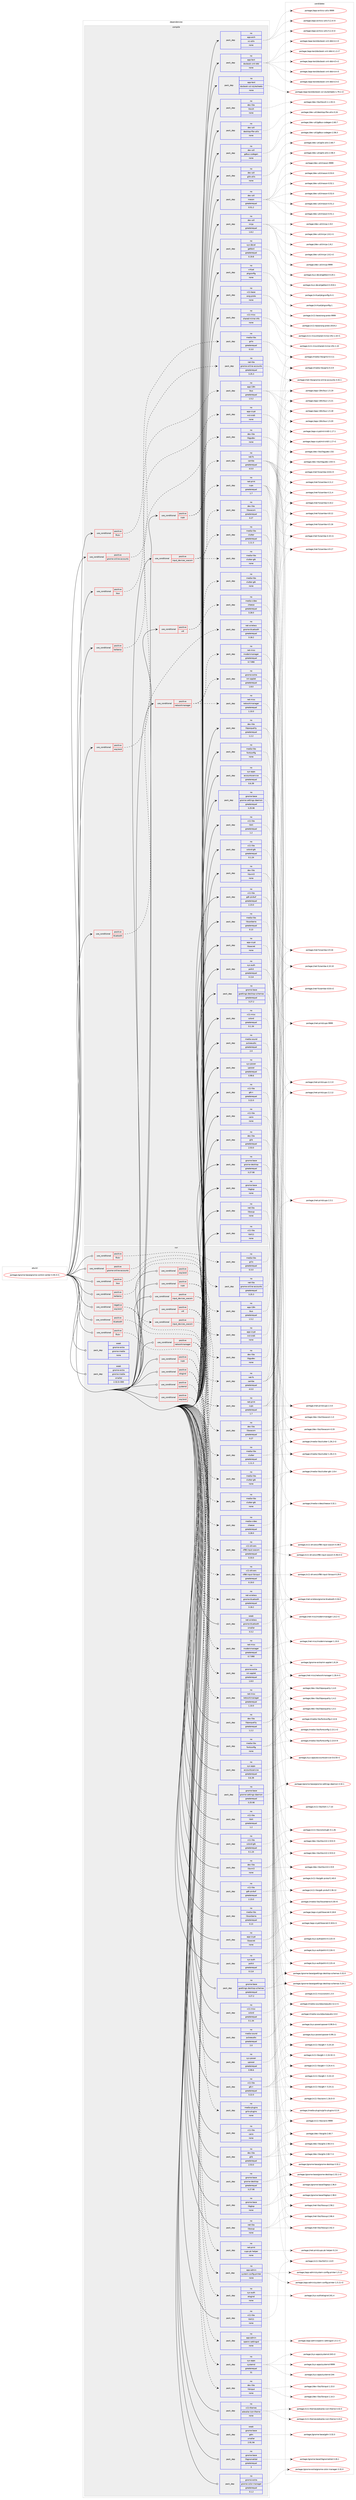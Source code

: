 digraph prolog {

# *************
# Graph options
# *************

newrank=true;
concentrate=true;
compound=true;
graph [rankdir=LR,fontname=Helvetica,fontsize=10,ranksep=1.5];#, ranksep=2.5, nodesep=0.2];
edge  [arrowhead=vee];
node  [fontname=Helvetica,fontsize=10];

# **********
# The ebuild
# **********

subgraph cluster_leftcol {
color=gray;
rank=same;
label=<<i>ebuild</i>>;
id [label="portage://gnome-base/gnome-control-center-3.30.3-r1", color=red, width=4, href="../gnome-base/gnome-control-center-3.30.3-r1.svg"];
}

# ****************
# The dependencies
# ****************

subgraph cluster_midcol {
color=gray;
label=<<i>dependencies</i>>;
subgraph cluster_compile {
fillcolor="#eeeeee";
style=filled;
label=<<i>compile</i>>;
subgraph cond58271 {
dependency278832 [label=<<TABLE BORDER="0" CELLBORDER="1" CELLSPACING="0" CELLPADDING="4"><TR><TD ROWSPAN="3" CELLPADDING="10">use_conditional</TD></TR><TR><TD>positive</TD></TR><TR><TD>bluetooth</TD></TR></TABLE>>, shape=none, color=red];
subgraph pack216193 {
dependency278833 [label=<<TABLE BORDER="0" CELLBORDER="1" CELLSPACING="0" CELLPADDING="4" WIDTH="220"><TR><TD ROWSPAN="6" CELLPADDING="30">pack_dep</TD></TR><TR><TD WIDTH="110">no</TD></TR><TR><TD>net-wireless</TD></TR><TR><TD>gnome-bluetooth</TD></TR><TR><TD>greaterequal</TD></TR><TR><TD>3.18.2</TD></TR></TABLE>>, shape=none, color=blue];
}
dependency278832:e -> dependency278833:w [weight=20,style="dashed",arrowhead="vee"];
}
id:e -> dependency278832:w [weight=20,style="solid",arrowhead="vee"];
subgraph cond58272 {
dependency278834 [label=<<TABLE BORDER="0" CELLBORDER="1" CELLSPACING="0" CELLPADDING="4"><TR><TD ROWSPAN="3" CELLPADDING="10">use_conditional</TD></TR><TR><TD>positive</TD></TR><TR><TD>cups</TD></TR></TABLE>>, shape=none, color=red];
subgraph pack216194 {
dependency278835 [label=<<TABLE BORDER="0" CELLBORDER="1" CELLSPACING="0" CELLPADDING="4" WIDTH="220"><TR><TD ROWSPAN="6" CELLPADDING="30">pack_dep</TD></TR><TR><TD WIDTH="110">no</TD></TR><TR><TD>net-print</TD></TR><TR><TD>cups</TD></TR><TR><TD>greaterequal</TD></TR><TR><TD>1.7</TD></TR></TABLE>>, shape=none, color=blue];
}
dependency278834:e -> dependency278835:w [weight=20,style="dashed",arrowhead="vee"];
subgraph pack216195 {
dependency278836 [label=<<TABLE BORDER="0" CELLBORDER="1" CELLSPACING="0" CELLPADDING="4" WIDTH="220"><TR><TD ROWSPAN="6" CELLPADDING="30">pack_dep</TD></TR><TR><TD WIDTH="110">no</TD></TR><TR><TD>net-fs</TD></TR><TR><TD>samba</TD></TR><TR><TD>greaterequal</TD></TR><TR><TD>4.0.0</TD></TR></TABLE>>, shape=none, color=blue];
}
dependency278834:e -> dependency278836:w [weight=20,style="dashed",arrowhead="vee"];
}
id:e -> dependency278834:w [weight=20,style="solid",arrowhead="vee"];
subgraph cond58273 {
dependency278837 [label=<<TABLE BORDER="0" CELLBORDER="1" CELLSPACING="0" CELLPADDING="4"><TR><TD ROWSPAN="3" CELLPADDING="10">use_conditional</TD></TR><TR><TD>positive</TD></TR><TR><TD>flickr</TD></TR></TABLE>>, shape=none, color=red];
subgraph pack216196 {
dependency278838 [label=<<TABLE BORDER="0" CELLBORDER="1" CELLSPACING="0" CELLPADDING="4" WIDTH="220"><TR><TD ROWSPAN="6" CELLPADDING="30">pack_dep</TD></TR><TR><TD WIDTH="110">no</TD></TR><TR><TD>media-libs</TD></TR><TR><TD>grilo</TD></TR><TR><TD>greaterequal</TD></TR><TR><TD>0.3.0</TD></TR></TABLE>>, shape=none, color=blue];
}
dependency278837:e -> dependency278838:w [weight=20,style="dashed",arrowhead="vee"];
}
id:e -> dependency278837:w [weight=20,style="solid",arrowhead="vee"];
subgraph cond58274 {
dependency278839 [label=<<TABLE BORDER="0" CELLBORDER="1" CELLSPACING="0" CELLPADDING="4"><TR><TD ROWSPAN="3" CELLPADDING="10">use_conditional</TD></TR><TR><TD>positive</TD></TR><TR><TD>gnome-online-accounts</TD></TR></TABLE>>, shape=none, color=red];
subgraph pack216197 {
dependency278840 [label=<<TABLE BORDER="0" CELLBORDER="1" CELLSPACING="0" CELLPADDING="4" WIDTH="220"><TR><TD ROWSPAN="6" CELLPADDING="30">pack_dep</TD></TR><TR><TD WIDTH="110">no</TD></TR><TR><TD>net-libs</TD></TR><TR><TD>gnome-online-accounts</TD></TR><TR><TD>greaterequal</TD></TR><TR><TD>3.25.3</TD></TR></TABLE>>, shape=none, color=blue];
}
dependency278839:e -> dependency278840:w [weight=20,style="dashed",arrowhead="vee"];
}
id:e -> dependency278839:w [weight=20,style="solid",arrowhead="vee"];
subgraph cond58275 {
dependency278841 [label=<<TABLE BORDER="0" CELLBORDER="1" CELLSPACING="0" CELLPADDING="4"><TR><TD ROWSPAN="3" CELLPADDING="10">use_conditional</TD></TR><TR><TD>positive</TD></TR><TR><TD>ibus</TD></TR></TABLE>>, shape=none, color=red];
subgraph pack216198 {
dependency278842 [label=<<TABLE BORDER="0" CELLBORDER="1" CELLSPACING="0" CELLPADDING="4" WIDTH="220"><TR><TD ROWSPAN="6" CELLPADDING="30">pack_dep</TD></TR><TR><TD WIDTH="110">no</TD></TR><TR><TD>app-i18n</TD></TR><TR><TD>ibus</TD></TR><TR><TD>greaterequal</TD></TR><TR><TD>1.5.2</TD></TR></TABLE>>, shape=none, color=blue];
}
dependency278841:e -> dependency278842:w [weight=20,style="dashed",arrowhead="vee"];
}
id:e -> dependency278841:w [weight=20,style="solid",arrowhead="vee"];
subgraph cond58276 {
dependency278843 [label=<<TABLE BORDER="0" CELLBORDER="1" CELLSPACING="0" CELLPADDING="4"><TR><TD ROWSPAN="3" CELLPADDING="10">use_conditional</TD></TR><TR><TD>positive</TD></TR><TR><TD>input_devices_wacom</TD></TR></TABLE>>, shape=none, color=red];
subgraph pack216199 {
dependency278844 [label=<<TABLE BORDER="0" CELLBORDER="1" CELLSPACING="0" CELLPADDING="4" WIDTH="220"><TR><TD ROWSPAN="6" CELLPADDING="30">pack_dep</TD></TR><TR><TD WIDTH="110">no</TD></TR><TR><TD>media-libs</TD></TR><TR><TD>clutter-gtk</TD></TR><TR><TD>none</TD></TR><TR><TD></TD></TR></TABLE>>, shape=none, color=blue];
}
dependency278843:e -> dependency278844:w [weight=20,style="dashed",arrowhead="vee"];
subgraph pack216200 {
dependency278845 [label=<<TABLE BORDER="0" CELLBORDER="1" CELLSPACING="0" CELLPADDING="4" WIDTH="220"><TR><TD ROWSPAN="6" CELLPADDING="30">pack_dep</TD></TR><TR><TD WIDTH="110">no</TD></TR><TR><TD>dev-libs</TD></TR><TR><TD>libwacom</TD></TR><TR><TD>greaterequal</TD></TR><TR><TD>0.27</TD></TR></TABLE>>, shape=none, color=blue];
}
dependency278843:e -> dependency278845:w [weight=20,style="dashed",arrowhead="vee"];
subgraph pack216201 {
dependency278846 [label=<<TABLE BORDER="0" CELLBORDER="1" CELLSPACING="0" CELLPADDING="4" WIDTH="220"><TR><TD ROWSPAN="6" CELLPADDING="30">pack_dep</TD></TR><TR><TD WIDTH="110">no</TD></TR><TR><TD>media-libs</TD></TR><TR><TD>clutter</TD></TR><TR><TD>greaterequal</TD></TR><TR><TD>1.11.3</TD></TR></TABLE>>, shape=none, color=blue];
}
dependency278843:e -> dependency278846:w [weight=20,style="dashed",arrowhead="vee"];
}
id:e -> dependency278843:w [weight=20,style="solid",arrowhead="vee"];
subgraph cond58277 {
dependency278847 [label=<<TABLE BORDER="0" CELLBORDER="1" CELLSPACING="0" CELLPADDING="4"><TR><TD ROWSPAN="3" CELLPADDING="10">use_conditional</TD></TR><TR><TD>positive</TD></TR><TR><TD>kerberos</TD></TR></TABLE>>, shape=none, color=red];
subgraph pack216202 {
dependency278848 [label=<<TABLE BORDER="0" CELLBORDER="1" CELLSPACING="0" CELLPADDING="4" WIDTH="220"><TR><TD ROWSPAN="6" CELLPADDING="30">pack_dep</TD></TR><TR><TD WIDTH="110">no</TD></TR><TR><TD>app-crypt</TD></TR><TR><TD>mit-krb5</TD></TR><TR><TD>none</TD></TR><TR><TD></TD></TR></TABLE>>, shape=none, color=blue];
}
dependency278847:e -> dependency278848:w [weight=20,style="dashed",arrowhead="vee"];
}
id:e -> dependency278847:w [weight=20,style="solid",arrowhead="vee"];
subgraph cond58278 {
dependency278849 [label=<<TABLE BORDER="0" CELLBORDER="1" CELLSPACING="0" CELLPADDING="4"><TR><TD ROWSPAN="3" CELLPADDING="10">use_conditional</TD></TR><TR><TD>positive</TD></TR><TR><TD>networkmanager</TD></TR></TABLE>>, shape=none, color=red];
subgraph pack216203 {
dependency278850 [label=<<TABLE BORDER="0" CELLBORDER="1" CELLSPACING="0" CELLPADDING="4" WIDTH="220"><TR><TD ROWSPAN="6" CELLPADDING="30">pack_dep</TD></TR><TR><TD WIDTH="110">no</TD></TR><TR><TD>gnome-extra</TD></TR><TR><TD>nm-applet</TD></TR><TR><TD>greaterequal</TD></TR><TR><TD>1.8.0</TD></TR></TABLE>>, shape=none, color=blue];
}
dependency278849:e -> dependency278850:w [weight=20,style="dashed",arrowhead="vee"];
subgraph pack216204 {
dependency278851 [label=<<TABLE BORDER="0" CELLBORDER="1" CELLSPACING="0" CELLPADDING="4" WIDTH="220"><TR><TD ROWSPAN="6" CELLPADDING="30">pack_dep</TD></TR><TR><TD WIDTH="110">no</TD></TR><TR><TD>net-misc</TD></TR><TR><TD>networkmanager</TD></TR><TR><TD>greaterequal</TD></TR><TR><TD>1.10.0</TD></TR></TABLE>>, shape=none, color=blue];
}
dependency278849:e -> dependency278851:w [weight=20,style="dashed",arrowhead="vee"];
subgraph pack216205 {
dependency278852 [label=<<TABLE BORDER="0" CELLBORDER="1" CELLSPACING="0" CELLPADDING="4" WIDTH="220"><TR><TD ROWSPAN="6" CELLPADDING="30">pack_dep</TD></TR><TR><TD WIDTH="110">no</TD></TR><TR><TD>net-misc</TD></TR><TR><TD>modemmanager</TD></TR><TR><TD>greaterequal</TD></TR><TR><TD>0.7.990</TD></TR></TABLE>>, shape=none, color=blue];
}
dependency278849:e -> dependency278852:w [weight=20,style="dashed",arrowhead="vee"];
}
id:e -> dependency278849:w [weight=20,style="solid",arrowhead="vee"];
subgraph cond58279 {
dependency278853 [label=<<TABLE BORDER="0" CELLBORDER="1" CELLSPACING="0" CELLPADDING="4"><TR><TD ROWSPAN="3" CELLPADDING="10">use_conditional</TD></TR><TR><TD>positive</TD></TR><TR><TD>v4l</TD></TR></TABLE>>, shape=none, color=red];
subgraph pack216206 {
dependency278854 [label=<<TABLE BORDER="0" CELLBORDER="1" CELLSPACING="0" CELLPADDING="4" WIDTH="220"><TR><TD ROWSPAN="6" CELLPADDING="30">pack_dep</TD></TR><TR><TD WIDTH="110">no</TD></TR><TR><TD>media-libs</TD></TR><TR><TD>clutter-gtk</TD></TR><TR><TD>none</TD></TR><TR><TD></TD></TR></TABLE>>, shape=none, color=blue];
}
dependency278853:e -> dependency278854:w [weight=20,style="dashed",arrowhead="vee"];
subgraph pack216207 {
dependency278855 [label=<<TABLE BORDER="0" CELLBORDER="1" CELLSPACING="0" CELLPADDING="4" WIDTH="220"><TR><TD ROWSPAN="6" CELLPADDING="30">pack_dep</TD></TR><TR><TD WIDTH="110">no</TD></TR><TR><TD>media-video</TD></TR><TR><TD>cheese</TD></TR><TR><TD>greaterequal</TD></TR><TR><TD>3.28.0</TD></TR></TABLE>>, shape=none, color=blue];
}
dependency278853:e -> dependency278855:w [weight=20,style="dashed",arrowhead="vee"];
}
id:e -> dependency278853:w [weight=20,style="solid",arrowhead="vee"];
subgraph cond58280 {
dependency278856 [label=<<TABLE BORDER="0" CELLBORDER="1" CELLSPACING="0" CELLPADDING="4"><TR><TD ROWSPAN="3" CELLPADDING="10">use_conditional</TD></TR><TR><TD>positive</TD></TR><TR><TD>wayland</TD></TR></TABLE>>, shape=none, color=red];
subgraph pack216208 {
dependency278857 [label=<<TABLE BORDER="0" CELLBORDER="1" CELLSPACING="0" CELLPADDING="4" WIDTH="220"><TR><TD ROWSPAN="6" CELLPADDING="30">pack_dep</TD></TR><TR><TD WIDTH="110">no</TD></TR><TR><TD>dev-libs</TD></TR><TR><TD>libgudev</TD></TR><TR><TD>none</TD></TR><TR><TD></TD></TR></TABLE>>, shape=none, color=blue];
}
dependency278856:e -> dependency278857:w [weight=20,style="dashed",arrowhead="vee"];
}
id:e -> dependency278856:w [weight=20,style="solid",arrowhead="vee"];
subgraph pack216209 {
dependency278858 [label=<<TABLE BORDER="0" CELLBORDER="1" CELLSPACING="0" CELLPADDING="4" WIDTH="220"><TR><TD ROWSPAN="6" CELLPADDING="30">pack_dep</TD></TR><TR><TD WIDTH="110">no</TD></TR><TR><TD>app-arch</TD></TR><TR><TD>xz-utils</TD></TR><TR><TD>none</TD></TR><TR><TD></TD></TR></TABLE>>, shape=none, color=blue];
}
id:e -> dependency278858:w [weight=20,style="solid",arrowhead="vee"];
subgraph pack216210 {
dependency278859 [label=<<TABLE BORDER="0" CELLBORDER="1" CELLSPACING="0" CELLPADDING="4" WIDTH="220"><TR><TD ROWSPAN="6" CELLPADDING="30">pack_dep</TD></TR><TR><TD WIDTH="110">no</TD></TR><TR><TD>app-crypt</TD></TR><TR><TD>libsecret</TD></TR><TR><TD>none</TD></TR><TR><TD></TD></TR></TABLE>>, shape=none, color=blue];
}
id:e -> dependency278859:w [weight=20,style="solid",arrowhead="vee"];
subgraph pack216211 {
dependency278860 [label=<<TABLE BORDER="0" CELLBORDER="1" CELLSPACING="0" CELLPADDING="4" WIDTH="220"><TR><TD ROWSPAN="6" CELLPADDING="30">pack_dep</TD></TR><TR><TD WIDTH="110">no</TD></TR><TR><TD>app-text</TD></TR><TR><TD>docbook-xml-dtd</TD></TR><TR><TD>none</TD></TR><TR><TD></TD></TR></TABLE>>, shape=none, color=blue];
}
id:e -> dependency278860:w [weight=20,style="solid",arrowhead="vee"];
subgraph pack216212 {
dependency278861 [label=<<TABLE BORDER="0" CELLBORDER="1" CELLSPACING="0" CELLPADDING="4" WIDTH="220"><TR><TD ROWSPAN="6" CELLPADDING="30">pack_dep</TD></TR><TR><TD WIDTH="110">no</TD></TR><TR><TD>app-text</TD></TR><TR><TD>docbook-xsl-stylesheets</TD></TR><TR><TD>none</TD></TR><TR><TD></TD></TR></TABLE>>, shape=none, color=blue];
}
id:e -> dependency278861:w [weight=20,style="solid",arrowhead="vee"];
subgraph pack216213 {
dependency278862 [label=<<TABLE BORDER="0" CELLBORDER="1" CELLSPACING="0" CELLPADDING="4" WIDTH="220"><TR><TD ROWSPAN="6" CELLPADDING="30">pack_dep</TD></TR><TR><TD WIDTH="110">no</TD></TR><TR><TD>dev-libs</TD></TR><TR><TD>glib</TD></TR><TR><TD>greaterequal</TD></TR><TR><TD>2.53.0</TD></TR></TABLE>>, shape=none, color=blue];
}
id:e -> dependency278862:w [weight=20,style="solid",arrowhead="vee"];
subgraph pack216214 {
dependency278863 [label=<<TABLE BORDER="0" CELLBORDER="1" CELLSPACING="0" CELLPADDING="4" WIDTH="220"><TR><TD ROWSPAN="6" CELLPADDING="30">pack_dep</TD></TR><TR><TD WIDTH="110">no</TD></TR><TR><TD>dev-libs</TD></TR><TR><TD>libpwquality</TD></TR><TR><TD>greaterequal</TD></TR><TR><TD>1.2.2</TD></TR></TABLE>>, shape=none, color=blue];
}
id:e -> dependency278863:w [weight=20,style="solid",arrowhead="vee"];
subgraph pack216215 {
dependency278864 [label=<<TABLE BORDER="0" CELLBORDER="1" CELLSPACING="0" CELLPADDING="4" WIDTH="220"><TR><TD ROWSPAN="6" CELLPADDING="30">pack_dep</TD></TR><TR><TD WIDTH="110">no</TD></TR><TR><TD>dev-libs</TD></TR><TR><TD>libxml2</TD></TR><TR><TD>none</TD></TR><TR><TD></TD></TR></TABLE>>, shape=none, color=blue];
}
id:e -> dependency278864:w [weight=20,style="solid",arrowhead="vee"];
subgraph pack216216 {
dependency278865 [label=<<TABLE BORDER="0" CELLBORDER="1" CELLSPACING="0" CELLPADDING="4" WIDTH="220"><TR><TD ROWSPAN="6" CELLPADDING="30">pack_dep</TD></TR><TR><TD WIDTH="110">no</TD></TR><TR><TD>dev-libs</TD></TR><TR><TD>libxslt</TD></TR><TR><TD>none</TD></TR><TR><TD></TD></TR></TABLE>>, shape=none, color=blue];
}
id:e -> dependency278865:w [weight=20,style="solid",arrowhead="vee"];
subgraph pack216217 {
dependency278866 [label=<<TABLE BORDER="0" CELLBORDER="1" CELLSPACING="0" CELLPADDING="4" WIDTH="220"><TR><TD ROWSPAN="6" CELLPADDING="30">pack_dep</TD></TR><TR><TD WIDTH="110">no</TD></TR><TR><TD>dev-util</TD></TR><TR><TD>desktop-file-utils</TD></TR><TR><TD>none</TD></TR><TR><TD></TD></TR></TABLE>>, shape=none, color=blue];
}
id:e -> dependency278866:w [weight=20,style="solid",arrowhead="vee"];
subgraph pack216218 {
dependency278867 [label=<<TABLE BORDER="0" CELLBORDER="1" CELLSPACING="0" CELLPADDING="4" WIDTH="220"><TR><TD ROWSPAN="6" CELLPADDING="30">pack_dep</TD></TR><TR><TD WIDTH="110">no</TD></TR><TR><TD>dev-util</TD></TR><TR><TD>gdbus-codegen</TD></TR><TR><TD>none</TD></TR><TR><TD></TD></TR></TABLE>>, shape=none, color=blue];
}
id:e -> dependency278867:w [weight=20,style="solid",arrowhead="vee"];
subgraph pack216219 {
dependency278868 [label=<<TABLE BORDER="0" CELLBORDER="1" CELLSPACING="0" CELLPADDING="4" WIDTH="220"><TR><TD ROWSPAN="6" CELLPADDING="30">pack_dep</TD></TR><TR><TD WIDTH="110">no</TD></TR><TR><TD>dev-util</TD></TR><TR><TD>glib-utils</TD></TR><TR><TD>none</TD></TR><TR><TD></TD></TR></TABLE>>, shape=none, color=blue];
}
id:e -> dependency278868:w [weight=20,style="solid",arrowhead="vee"];
subgraph pack216220 {
dependency278869 [label=<<TABLE BORDER="0" CELLBORDER="1" CELLSPACING="0" CELLPADDING="4" WIDTH="220"><TR><TD ROWSPAN="6" CELLPADDING="30">pack_dep</TD></TR><TR><TD WIDTH="110">no</TD></TR><TR><TD>dev-util</TD></TR><TR><TD>meson</TD></TR><TR><TD>greaterequal</TD></TR><TR><TD>0.51.2</TD></TR></TABLE>>, shape=none, color=blue];
}
id:e -> dependency278869:w [weight=20,style="solid",arrowhead="vee"];
subgraph pack216221 {
dependency278870 [label=<<TABLE BORDER="0" CELLBORDER="1" CELLSPACING="0" CELLPADDING="4" WIDTH="220"><TR><TD ROWSPAN="6" CELLPADDING="30">pack_dep</TD></TR><TR><TD WIDTH="110">no</TD></TR><TR><TD>dev-util</TD></TR><TR><TD>ninja</TD></TR><TR><TD>greaterequal</TD></TR><TR><TD>1.8.2</TD></TR></TABLE>>, shape=none, color=blue];
}
id:e -> dependency278870:w [weight=20,style="solid",arrowhead="vee"];
subgraph pack216222 {
dependency278871 [label=<<TABLE BORDER="0" CELLBORDER="1" CELLSPACING="0" CELLPADDING="4" WIDTH="220"><TR><TD ROWSPAN="6" CELLPADDING="30">pack_dep</TD></TR><TR><TD WIDTH="110">no</TD></TR><TR><TD>gnome-base</TD></TR><TR><TD>gnome-desktop</TD></TR><TR><TD>greaterequal</TD></TR><TR><TD>3.27.90</TD></TR></TABLE>>, shape=none, color=blue];
}
id:e -> dependency278871:w [weight=20,style="solid",arrowhead="vee"];
subgraph pack216223 {
dependency278872 [label=<<TABLE BORDER="0" CELLBORDER="1" CELLSPACING="0" CELLPADDING="4" WIDTH="220"><TR><TD ROWSPAN="6" CELLPADDING="30">pack_dep</TD></TR><TR><TD WIDTH="110">no</TD></TR><TR><TD>gnome-base</TD></TR><TR><TD>gnome-settings-daemon</TD></TR><TR><TD>greaterequal</TD></TR><TR><TD>3.25.90</TD></TR></TABLE>>, shape=none, color=blue];
}
id:e -> dependency278872:w [weight=20,style="solid",arrowhead="vee"];
subgraph pack216224 {
dependency278873 [label=<<TABLE BORDER="0" CELLBORDER="1" CELLSPACING="0" CELLPADDING="4" WIDTH="220"><TR><TD ROWSPAN="6" CELLPADDING="30">pack_dep</TD></TR><TR><TD WIDTH="110">no</TD></TR><TR><TD>gnome-base</TD></TR><TR><TD>gsettings-desktop-schemas</TD></TR><TR><TD>greaterequal</TD></TR><TR><TD>3.27.2</TD></TR></TABLE>>, shape=none, color=blue];
}
id:e -> dependency278873:w [weight=20,style="solid",arrowhead="vee"];
subgraph pack216225 {
dependency278874 [label=<<TABLE BORDER="0" CELLBORDER="1" CELLSPACING="0" CELLPADDING="4" WIDTH="220"><TR><TD ROWSPAN="6" CELLPADDING="30">pack_dep</TD></TR><TR><TD WIDTH="110">no</TD></TR><TR><TD>gnome-base</TD></TR><TR><TD>libgtop</TD></TR><TR><TD>none</TD></TR><TR><TD></TD></TR></TABLE>>, shape=none, color=blue];
}
id:e -> dependency278874:w [weight=20,style="solid",arrowhead="vee"];
subgraph pack216226 {
dependency278875 [label=<<TABLE BORDER="0" CELLBORDER="1" CELLSPACING="0" CELLPADDING="4" WIDTH="220"><TR><TD ROWSPAN="6" CELLPADDING="30">pack_dep</TD></TR><TR><TD WIDTH="110">no</TD></TR><TR><TD>media-libs</TD></TR><TR><TD>fontconfig</TD></TR><TR><TD>none</TD></TR><TR><TD></TD></TR></TABLE>>, shape=none, color=blue];
}
id:e -> dependency278875:w [weight=20,style="solid",arrowhead="vee"];
subgraph pack216227 {
dependency278876 [label=<<TABLE BORDER="0" CELLBORDER="1" CELLSPACING="0" CELLPADDING="4" WIDTH="220"><TR><TD ROWSPAN="6" CELLPADDING="30">pack_dep</TD></TR><TR><TD WIDTH="110">no</TD></TR><TR><TD>media-libs</TD></TR><TR><TD>libcanberra</TD></TR><TR><TD>greaterequal</TD></TR><TR><TD>0.13</TD></TR></TABLE>>, shape=none, color=blue];
}
id:e -> dependency278876:w [weight=20,style="solid",arrowhead="vee"];
subgraph pack216228 {
dependency278877 [label=<<TABLE BORDER="0" CELLBORDER="1" CELLSPACING="0" CELLPADDING="4" WIDTH="220"><TR><TD ROWSPAN="6" CELLPADDING="30">pack_dep</TD></TR><TR><TD WIDTH="110">no</TD></TR><TR><TD>media-sound</TD></TR><TR><TD>pulseaudio</TD></TR><TR><TD>greaterequal</TD></TR><TR><TD>2.0</TD></TR></TABLE>>, shape=none, color=blue];
}
id:e -> dependency278877:w [weight=20,style="solid",arrowhead="vee"];
subgraph pack216229 {
dependency278878 [label=<<TABLE BORDER="0" CELLBORDER="1" CELLSPACING="0" CELLPADDING="4" WIDTH="220"><TR><TD ROWSPAN="6" CELLPADDING="30">pack_dep</TD></TR><TR><TD WIDTH="110">no</TD></TR><TR><TD>net-libs</TD></TR><TR><TD>libsoup</TD></TR><TR><TD>none</TD></TR><TR><TD></TD></TR></TABLE>>, shape=none, color=blue];
}
id:e -> dependency278878:w [weight=20,style="solid",arrowhead="vee"];
subgraph pack216230 {
dependency278879 [label=<<TABLE BORDER="0" CELLBORDER="1" CELLSPACING="0" CELLPADDING="4" WIDTH="220"><TR><TD ROWSPAN="6" CELLPADDING="30">pack_dep</TD></TR><TR><TD WIDTH="110">no</TD></TR><TR><TD>sys-apps</TD></TR><TR><TD>accountsservice</TD></TR><TR><TD>greaterequal</TD></TR><TR><TD>0.6.39</TD></TR></TABLE>>, shape=none, color=blue];
}
id:e -> dependency278879:w [weight=20,style="solid",arrowhead="vee"];
subgraph pack216231 {
dependency278880 [label=<<TABLE BORDER="0" CELLBORDER="1" CELLSPACING="0" CELLPADDING="4" WIDTH="220"><TR><TD ROWSPAN="6" CELLPADDING="30">pack_dep</TD></TR><TR><TD WIDTH="110">no</TD></TR><TR><TD>sys-auth</TD></TR><TR><TD>polkit</TD></TR><TR><TD>greaterequal</TD></TR><TR><TD>0.114</TD></TR></TABLE>>, shape=none, color=blue];
}
id:e -> dependency278880:w [weight=20,style="solid",arrowhead="vee"];
subgraph pack216232 {
dependency278881 [label=<<TABLE BORDER="0" CELLBORDER="1" CELLSPACING="0" CELLPADDING="4" WIDTH="220"><TR><TD ROWSPAN="6" CELLPADDING="30">pack_dep</TD></TR><TR><TD WIDTH="110">no</TD></TR><TR><TD>sys-devel</TD></TR><TR><TD>gettext</TD></TR><TR><TD>greaterequal</TD></TR><TR><TD>0.19.8</TD></TR></TABLE>>, shape=none, color=blue];
}
id:e -> dependency278881:w [weight=20,style="solid",arrowhead="vee"];
subgraph pack216233 {
dependency278882 [label=<<TABLE BORDER="0" CELLBORDER="1" CELLSPACING="0" CELLPADDING="4" WIDTH="220"><TR><TD ROWSPAN="6" CELLPADDING="30">pack_dep</TD></TR><TR><TD WIDTH="110">no</TD></TR><TR><TD>sys-power</TD></TR><TR><TD>upower</TD></TR><TR><TD>greaterequal</TD></TR><TR><TD>0.99.6</TD></TR></TABLE>>, shape=none, color=blue];
}
id:e -> dependency278882:w [weight=20,style="solid",arrowhead="vee"];
subgraph pack216234 {
dependency278883 [label=<<TABLE BORDER="0" CELLBORDER="1" CELLSPACING="0" CELLPADDING="4" WIDTH="220"><TR><TD ROWSPAN="6" CELLPADDING="30">pack_dep</TD></TR><TR><TD WIDTH="110">no</TD></TR><TR><TD>virtual</TD></TR><TR><TD>pkgconfig</TD></TR><TR><TD>none</TD></TR><TR><TD></TD></TR></TABLE>>, shape=none, color=blue];
}
id:e -> dependency278883:w [weight=20,style="solid",arrowhead="vee"];
subgraph pack216235 {
dependency278884 [label=<<TABLE BORDER="0" CELLBORDER="1" CELLSPACING="0" CELLPADDING="4" WIDTH="220"><TR><TD ROWSPAN="6" CELLPADDING="30">pack_dep</TD></TR><TR><TD WIDTH="110">no</TD></TR><TR><TD>x11-base</TD></TR><TR><TD>xorg-proto</TD></TR><TR><TD>none</TD></TR><TR><TD></TD></TR></TABLE>>, shape=none, color=blue];
}
id:e -> dependency278884:w [weight=20,style="solid",arrowhead="vee"];
subgraph pack216236 {
dependency278885 [label=<<TABLE BORDER="0" CELLBORDER="1" CELLSPACING="0" CELLPADDING="4" WIDTH="220"><TR><TD ROWSPAN="6" CELLPADDING="30">pack_dep</TD></TR><TR><TD WIDTH="110">no</TD></TR><TR><TD>x11-libs</TD></TR><TR><TD>cairo</TD></TR><TR><TD>none</TD></TR><TR><TD></TD></TR></TABLE>>, shape=none, color=blue];
}
id:e -> dependency278885:w [weight=20,style="solid",arrowhead="vee"];
subgraph pack216237 {
dependency278886 [label=<<TABLE BORDER="0" CELLBORDER="1" CELLSPACING="0" CELLPADDING="4" WIDTH="220"><TR><TD ROWSPAN="6" CELLPADDING="30">pack_dep</TD></TR><TR><TD WIDTH="110">no</TD></TR><TR><TD>x11-libs</TD></TR><TR><TD>colord-gtk</TD></TR><TR><TD>greaterequal</TD></TR><TR><TD>0.1.24</TD></TR></TABLE>>, shape=none, color=blue];
}
id:e -> dependency278886:w [weight=20,style="solid",arrowhead="vee"];
subgraph pack216238 {
dependency278887 [label=<<TABLE BORDER="0" CELLBORDER="1" CELLSPACING="0" CELLPADDING="4" WIDTH="220"><TR><TD ROWSPAN="6" CELLPADDING="30">pack_dep</TD></TR><TR><TD WIDTH="110">no</TD></TR><TR><TD>x11-libs</TD></TR><TR><TD>gdk-pixbuf</TD></TR><TR><TD>greaterequal</TD></TR><TR><TD>2.23.0</TD></TR></TABLE>>, shape=none, color=blue];
}
id:e -> dependency278887:w [weight=20,style="solid",arrowhead="vee"];
subgraph pack216239 {
dependency278888 [label=<<TABLE BORDER="0" CELLBORDER="1" CELLSPACING="0" CELLPADDING="4" WIDTH="220"><TR><TD ROWSPAN="6" CELLPADDING="30">pack_dep</TD></TR><TR><TD WIDTH="110">no</TD></TR><TR><TD>x11-libs</TD></TR><TR><TD>gtk+</TD></TR><TR><TD>greaterequal</TD></TR><TR><TD>3.22.0</TD></TR></TABLE>>, shape=none, color=blue];
}
id:e -> dependency278888:w [weight=20,style="solid",arrowhead="vee"];
subgraph pack216240 {
dependency278889 [label=<<TABLE BORDER="0" CELLBORDER="1" CELLSPACING="0" CELLPADDING="4" WIDTH="220"><TR><TD ROWSPAN="6" CELLPADDING="30">pack_dep</TD></TR><TR><TD WIDTH="110">no</TD></TR><TR><TD>x11-libs</TD></TR><TR><TD>libX11</TD></TR><TR><TD>none</TD></TR><TR><TD></TD></TR></TABLE>>, shape=none, color=blue];
}
id:e -> dependency278889:w [weight=20,style="solid",arrowhead="vee"];
subgraph pack216241 {
dependency278890 [label=<<TABLE BORDER="0" CELLBORDER="1" CELLSPACING="0" CELLPADDING="4" WIDTH="220"><TR><TD ROWSPAN="6" CELLPADDING="30">pack_dep</TD></TR><TR><TD WIDTH="110">no</TD></TR><TR><TD>x11-libs</TD></TR><TR><TD>libXi</TD></TR><TR><TD>greaterequal</TD></TR><TR><TD>1.2</TD></TR></TABLE>>, shape=none, color=blue];
}
id:e -> dependency278890:w [weight=20,style="solid",arrowhead="vee"];
subgraph pack216242 {
dependency278891 [label=<<TABLE BORDER="0" CELLBORDER="1" CELLSPACING="0" CELLPADDING="4" WIDTH="220"><TR><TD ROWSPAN="6" CELLPADDING="30">pack_dep</TD></TR><TR><TD WIDTH="110">no</TD></TR><TR><TD>x11-misc</TD></TR><TR><TD>colord</TD></TR><TR><TD>greaterequal</TD></TR><TR><TD>0.1.34</TD></TR></TABLE>>, shape=none, color=blue];
}
id:e -> dependency278891:w [weight=20,style="solid",arrowhead="vee"];
subgraph pack216243 {
dependency278892 [label=<<TABLE BORDER="0" CELLBORDER="1" CELLSPACING="0" CELLPADDING="4" WIDTH="220"><TR><TD ROWSPAN="6" CELLPADDING="30">pack_dep</TD></TR><TR><TD WIDTH="110">no</TD></TR><TR><TD>x11-misc</TD></TR><TR><TD>shared-mime-info</TD></TR><TR><TD>none</TD></TR><TR><TD></TD></TR></TABLE>>, shape=none, color=blue];
}
id:e -> dependency278892:w [weight=20,style="solid",arrowhead="vee"];
}
subgraph cluster_compileandrun {
fillcolor="#eeeeee";
style=filled;
label=<<i>compile and run</i>>;
}
subgraph cluster_run {
fillcolor="#eeeeee";
style=filled;
label=<<i>run</i>>;
subgraph cond58281 {
dependency278893 [label=<<TABLE BORDER="0" CELLBORDER="1" CELLSPACING="0" CELLPADDING="4"><TR><TD ROWSPAN="3" CELLPADDING="10">use_conditional</TD></TR><TR><TD>negative</TD></TR><TR><TD>wayland</TD></TR></TABLE>>, shape=none, color=red];
subgraph pack216244 {
dependency278894 [label=<<TABLE BORDER="0" CELLBORDER="1" CELLSPACING="0" CELLPADDING="4" WIDTH="220"><TR><TD ROWSPAN="6" CELLPADDING="30">pack_dep</TD></TR><TR><TD WIDTH="110">no</TD></TR><TR><TD>x11-drivers</TD></TR><TR><TD>xf86-input-libinput</TD></TR><TR><TD>greaterequal</TD></TR><TR><TD>0.19.0</TD></TR></TABLE>>, shape=none, color=blue];
}
dependency278893:e -> dependency278894:w [weight=20,style="dashed",arrowhead="vee"];
subgraph cond58282 {
dependency278895 [label=<<TABLE BORDER="0" CELLBORDER="1" CELLSPACING="0" CELLPADDING="4"><TR><TD ROWSPAN="3" CELLPADDING="10">use_conditional</TD></TR><TR><TD>positive</TD></TR><TR><TD>input_devices_wacom</TD></TR></TABLE>>, shape=none, color=red];
subgraph pack216245 {
dependency278896 [label=<<TABLE BORDER="0" CELLBORDER="1" CELLSPACING="0" CELLPADDING="4" WIDTH="220"><TR><TD ROWSPAN="6" CELLPADDING="30">pack_dep</TD></TR><TR><TD WIDTH="110">no</TD></TR><TR><TD>x11-drivers</TD></TR><TR><TD>xf86-input-wacom</TD></TR><TR><TD>greaterequal</TD></TR><TR><TD>0.33.0</TD></TR></TABLE>>, shape=none, color=blue];
}
dependency278895:e -> dependency278896:w [weight=20,style="dashed",arrowhead="vee"];
}
dependency278893:e -> dependency278895:w [weight=20,style="dashed",arrowhead="vee"];
}
id:e -> dependency278893:w [weight=20,style="solid",arrowhead="odot"];
subgraph cond58283 {
dependency278897 [label=<<TABLE BORDER="0" CELLBORDER="1" CELLSPACING="0" CELLPADDING="4"><TR><TD ROWSPAN="3" CELLPADDING="10">use_conditional</TD></TR><TR><TD>positive</TD></TR><TR><TD>bluetooth</TD></TR></TABLE>>, shape=none, color=red];
subgraph pack216246 {
dependency278898 [label=<<TABLE BORDER="0" CELLBORDER="1" CELLSPACING="0" CELLPADDING="4" WIDTH="220"><TR><TD ROWSPAN="6" CELLPADDING="30">pack_dep</TD></TR><TR><TD WIDTH="110">no</TD></TR><TR><TD>net-wireless</TD></TR><TR><TD>gnome-bluetooth</TD></TR><TR><TD>greaterequal</TD></TR><TR><TD>3.18.2</TD></TR></TABLE>>, shape=none, color=blue];
}
dependency278897:e -> dependency278898:w [weight=20,style="dashed",arrowhead="vee"];
}
id:e -> dependency278897:w [weight=20,style="solid",arrowhead="odot"];
subgraph cond58284 {
dependency278899 [label=<<TABLE BORDER="0" CELLBORDER="1" CELLSPACING="0" CELLPADDING="4"><TR><TD ROWSPAN="3" CELLPADDING="10">use_conditional</TD></TR><TR><TD>positive</TD></TR><TR><TD>cups</TD></TR></TABLE>>, shape=none, color=red];
subgraph pack216247 {
dependency278900 [label=<<TABLE BORDER="0" CELLBORDER="1" CELLSPACING="0" CELLPADDING="4" WIDTH="220"><TR><TD ROWSPAN="6" CELLPADDING="30">pack_dep</TD></TR><TR><TD WIDTH="110">no</TD></TR><TR><TD>app-admin</TD></TR><TR><TD>system-config-printer</TD></TR><TR><TD>none</TD></TR><TR><TD></TD></TR></TABLE>>, shape=none, color=blue];
}
dependency278899:e -> dependency278900:w [weight=20,style="dashed",arrowhead="vee"];
subgraph pack216248 {
dependency278901 [label=<<TABLE BORDER="0" CELLBORDER="1" CELLSPACING="0" CELLPADDING="4" WIDTH="220"><TR><TD ROWSPAN="6" CELLPADDING="30">pack_dep</TD></TR><TR><TD WIDTH="110">no</TD></TR><TR><TD>net-print</TD></TR><TR><TD>cups-pk-helper</TD></TR><TR><TD>none</TD></TR><TR><TD></TD></TR></TABLE>>, shape=none, color=blue];
}
dependency278899:e -> dependency278901:w [weight=20,style="dashed",arrowhead="vee"];
}
id:e -> dependency278899:w [weight=20,style="solid",arrowhead="odot"];
subgraph cond58285 {
dependency278902 [label=<<TABLE BORDER="0" CELLBORDER="1" CELLSPACING="0" CELLPADDING="4"><TR><TD ROWSPAN="3" CELLPADDING="10">use_conditional</TD></TR><TR><TD>positive</TD></TR><TR><TD>cups</TD></TR></TABLE>>, shape=none, color=red];
subgraph pack216249 {
dependency278903 [label=<<TABLE BORDER="0" CELLBORDER="1" CELLSPACING="0" CELLPADDING="4" WIDTH="220"><TR><TD ROWSPAN="6" CELLPADDING="30">pack_dep</TD></TR><TR><TD WIDTH="110">no</TD></TR><TR><TD>net-print</TD></TR><TR><TD>cups</TD></TR><TR><TD>greaterequal</TD></TR><TR><TD>1.7</TD></TR></TABLE>>, shape=none, color=blue];
}
dependency278902:e -> dependency278903:w [weight=20,style="dashed",arrowhead="vee"];
subgraph pack216250 {
dependency278904 [label=<<TABLE BORDER="0" CELLBORDER="1" CELLSPACING="0" CELLPADDING="4" WIDTH="220"><TR><TD ROWSPAN="6" CELLPADDING="30">pack_dep</TD></TR><TR><TD WIDTH="110">no</TD></TR><TR><TD>net-fs</TD></TR><TR><TD>samba</TD></TR><TR><TD>greaterequal</TD></TR><TR><TD>4.0.0</TD></TR></TABLE>>, shape=none, color=blue];
}
dependency278902:e -> dependency278904:w [weight=20,style="dashed",arrowhead="vee"];
}
id:e -> dependency278902:w [weight=20,style="solid",arrowhead="odot"];
subgraph cond58286 {
dependency278905 [label=<<TABLE BORDER="0" CELLBORDER="1" CELLSPACING="0" CELLPADDING="4"><TR><TD ROWSPAN="3" CELLPADDING="10">use_conditional</TD></TR><TR><TD>positive</TD></TR><TR><TD>elogind</TD></TR></TABLE>>, shape=none, color=red];
subgraph pack216251 {
dependency278906 [label=<<TABLE BORDER="0" CELLBORDER="1" CELLSPACING="0" CELLPADDING="4" WIDTH="220"><TR><TD ROWSPAN="6" CELLPADDING="30">pack_dep</TD></TR><TR><TD WIDTH="110">no</TD></TR><TR><TD>app-admin</TD></TR><TR><TD>openrc-settingsd</TD></TR><TR><TD>none</TD></TR><TR><TD></TD></TR></TABLE>>, shape=none, color=blue];
}
dependency278905:e -> dependency278906:w [weight=20,style="dashed",arrowhead="vee"];
subgraph pack216252 {
dependency278907 [label=<<TABLE BORDER="0" CELLBORDER="1" CELLSPACING="0" CELLPADDING="4" WIDTH="220"><TR><TD ROWSPAN="6" CELLPADDING="30">pack_dep</TD></TR><TR><TD WIDTH="110">no</TD></TR><TR><TD>sys-auth</TD></TR><TR><TD>elogind</TD></TR><TR><TD>none</TD></TR><TR><TD></TD></TR></TABLE>>, shape=none, color=blue];
}
dependency278905:e -> dependency278907:w [weight=20,style="dashed",arrowhead="vee"];
}
id:e -> dependency278905:w [weight=20,style="solid",arrowhead="odot"];
subgraph cond58287 {
dependency278908 [label=<<TABLE BORDER="0" CELLBORDER="1" CELLSPACING="0" CELLPADDING="4"><TR><TD ROWSPAN="3" CELLPADDING="10">use_conditional</TD></TR><TR><TD>positive</TD></TR><TR><TD>flickr</TD></TR></TABLE>>, shape=none, color=red];
subgraph pack216253 {
dependency278909 [label=<<TABLE BORDER="0" CELLBORDER="1" CELLSPACING="0" CELLPADDING="4" WIDTH="220"><TR><TD ROWSPAN="6" CELLPADDING="30">pack_dep</TD></TR><TR><TD WIDTH="110">no</TD></TR><TR><TD>media-libs</TD></TR><TR><TD>grilo</TD></TR><TR><TD>greaterequal</TD></TR><TR><TD>0.3.0</TD></TR></TABLE>>, shape=none, color=blue];
}
dependency278908:e -> dependency278909:w [weight=20,style="dashed",arrowhead="vee"];
}
id:e -> dependency278908:w [weight=20,style="solid",arrowhead="odot"];
subgraph cond58288 {
dependency278910 [label=<<TABLE BORDER="0" CELLBORDER="1" CELLSPACING="0" CELLPADDING="4"><TR><TD ROWSPAN="3" CELLPADDING="10">use_conditional</TD></TR><TR><TD>positive</TD></TR><TR><TD>flickr</TD></TR></TABLE>>, shape=none, color=red];
subgraph pack216254 {
dependency278911 [label=<<TABLE BORDER="0" CELLBORDER="1" CELLSPACING="0" CELLPADDING="4" WIDTH="220"><TR><TD ROWSPAN="6" CELLPADDING="30">pack_dep</TD></TR><TR><TD WIDTH="110">no</TD></TR><TR><TD>media-plugins</TD></TR><TR><TD>grilo-plugins</TD></TR><TR><TD>none</TD></TR><TR><TD></TD></TR></TABLE>>, shape=none, color=blue];
}
dependency278910:e -> dependency278911:w [weight=20,style="dashed",arrowhead="vee"];
}
id:e -> dependency278910:w [weight=20,style="solid",arrowhead="odot"];
subgraph cond58289 {
dependency278912 [label=<<TABLE BORDER="0" CELLBORDER="1" CELLSPACING="0" CELLPADDING="4"><TR><TD ROWSPAN="3" CELLPADDING="10">use_conditional</TD></TR><TR><TD>positive</TD></TR><TR><TD>gnome-online-accounts</TD></TR></TABLE>>, shape=none, color=red];
subgraph pack216255 {
dependency278913 [label=<<TABLE BORDER="0" CELLBORDER="1" CELLSPACING="0" CELLPADDING="4" WIDTH="220"><TR><TD ROWSPAN="6" CELLPADDING="30">pack_dep</TD></TR><TR><TD WIDTH="110">no</TD></TR><TR><TD>net-libs</TD></TR><TR><TD>gnome-online-accounts</TD></TR><TR><TD>greaterequal</TD></TR><TR><TD>3.25.3</TD></TR></TABLE>>, shape=none, color=blue];
}
dependency278912:e -> dependency278913:w [weight=20,style="dashed",arrowhead="vee"];
}
id:e -> dependency278912:w [weight=20,style="solid",arrowhead="odot"];
subgraph cond58290 {
dependency278914 [label=<<TABLE BORDER="0" CELLBORDER="1" CELLSPACING="0" CELLPADDING="4"><TR><TD ROWSPAN="3" CELLPADDING="10">use_conditional</TD></TR><TR><TD>positive</TD></TR><TR><TD>ibus</TD></TR></TABLE>>, shape=none, color=red];
subgraph pack216256 {
dependency278915 [label=<<TABLE BORDER="0" CELLBORDER="1" CELLSPACING="0" CELLPADDING="4" WIDTH="220"><TR><TD ROWSPAN="6" CELLPADDING="30">pack_dep</TD></TR><TR><TD WIDTH="110">no</TD></TR><TR><TD>app-i18n</TD></TR><TR><TD>ibus</TD></TR><TR><TD>greaterequal</TD></TR><TR><TD>1.5.2</TD></TR></TABLE>>, shape=none, color=blue];
}
dependency278914:e -> dependency278915:w [weight=20,style="dashed",arrowhead="vee"];
}
id:e -> dependency278914:w [weight=20,style="solid",arrowhead="odot"];
subgraph cond58291 {
dependency278916 [label=<<TABLE BORDER="0" CELLBORDER="1" CELLSPACING="0" CELLPADDING="4"><TR><TD ROWSPAN="3" CELLPADDING="10">use_conditional</TD></TR><TR><TD>positive</TD></TR><TR><TD>input_devices_wacom</TD></TR></TABLE>>, shape=none, color=red];
subgraph pack216257 {
dependency278917 [label=<<TABLE BORDER="0" CELLBORDER="1" CELLSPACING="0" CELLPADDING="4" WIDTH="220"><TR><TD ROWSPAN="6" CELLPADDING="30">pack_dep</TD></TR><TR><TD WIDTH="110">no</TD></TR><TR><TD>media-libs</TD></TR><TR><TD>clutter-gtk</TD></TR><TR><TD>none</TD></TR><TR><TD></TD></TR></TABLE>>, shape=none, color=blue];
}
dependency278916:e -> dependency278917:w [weight=20,style="dashed",arrowhead="vee"];
subgraph pack216258 {
dependency278918 [label=<<TABLE BORDER="0" CELLBORDER="1" CELLSPACING="0" CELLPADDING="4" WIDTH="220"><TR><TD ROWSPAN="6" CELLPADDING="30">pack_dep</TD></TR><TR><TD WIDTH="110">no</TD></TR><TR><TD>dev-libs</TD></TR><TR><TD>libwacom</TD></TR><TR><TD>greaterequal</TD></TR><TR><TD>0.27</TD></TR></TABLE>>, shape=none, color=blue];
}
dependency278916:e -> dependency278918:w [weight=20,style="dashed",arrowhead="vee"];
subgraph pack216259 {
dependency278919 [label=<<TABLE BORDER="0" CELLBORDER="1" CELLSPACING="0" CELLPADDING="4" WIDTH="220"><TR><TD ROWSPAN="6" CELLPADDING="30">pack_dep</TD></TR><TR><TD WIDTH="110">no</TD></TR><TR><TD>media-libs</TD></TR><TR><TD>clutter</TD></TR><TR><TD>greaterequal</TD></TR><TR><TD>1.11.3</TD></TR></TABLE>>, shape=none, color=blue];
}
dependency278916:e -> dependency278919:w [weight=20,style="dashed",arrowhead="vee"];
}
id:e -> dependency278916:w [weight=20,style="solid",arrowhead="odot"];
subgraph cond58292 {
dependency278920 [label=<<TABLE BORDER="0" CELLBORDER="1" CELLSPACING="0" CELLPADDING="4"><TR><TD ROWSPAN="3" CELLPADDING="10">use_conditional</TD></TR><TR><TD>positive</TD></TR><TR><TD>kerberos</TD></TR></TABLE>>, shape=none, color=red];
subgraph pack216260 {
dependency278921 [label=<<TABLE BORDER="0" CELLBORDER="1" CELLSPACING="0" CELLPADDING="4" WIDTH="220"><TR><TD ROWSPAN="6" CELLPADDING="30">pack_dep</TD></TR><TR><TD WIDTH="110">no</TD></TR><TR><TD>app-crypt</TD></TR><TR><TD>mit-krb5</TD></TR><TR><TD>none</TD></TR><TR><TD></TD></TR></TABLE>>, shape=none, color=blue];
}
dependency278920:e -> dependency278921:w [weight=20,style="dashed",arrowhead="vee"];
}
id:e -> dependency278920:w [weight=20,style="solid",arrowhead="odot"];
subgraph cond58293 {
dependency278922 [label=<<TABLE BORDER="0" CELLBORDER="1" CELLSPACING="0" CELLPADDING="4"><TR><TD ROWSPAN="3" CELLPADDING="10">use_conditional</TD></TR><TR><TD>positive</TD></TR><TR><TD>networkmanager</TD></TR></TABLE>>, shape=none, color=red];
subgraph pack216261 {
dependency278923 [label=<<TABLE BORDER="0" CELLBORDER="1" CELLSPACING="0" CELLPADDING="4" WIDTH="220"><TR><TD ROWSPAN="6" CELLPADDING="30">pack_dep</TD></TR><TR><TD WIDTH="110">no</TD></TR><TR><TD>gnome-extra</TD></TR><TR><TD>nm-applet</TD></TR><TR><TD>greaterequal</TD></TR><TR><TD>1.8.0</TD></TR></TABLE>>, shape=none, color=blue];
}
dependency278922:e -> dependency278923:w [weight=20,style="dashed",arrowhead="vee"];
subgraph pack216262 {
dependency278924 [label=<<TABLE BORDER="0" CELLBORDER="1" CELLSPACING="0" CELLPADDING="4" WIDTH="220"><TR><TD ROWSPAN="6" CELLPADDING="30">pack_dep</TD></TR><TR><TD WIDTH="110">no</TD></TR><TR><TD>net-misc</TD></TR><TR><TD>networkmanager</TD></TR><TR><TD>greaterequal</TD></TR><TR><TD>1.10.0</TD></TR></TABLE>>, shape=none, color=blue];
}
dependency278922:e -> dependency278924:w [weight=20,style="dashed",arrowhead="vee"];
subgraph pack216263 {
dependency278925 [label=<<TABLE BORDER="0" CELLBORDER="1" CELLSPACING="0" CELLPADDING="4" WIDTH="220"><TR><TD ROWSPAN="6" CELLPADDING="30">pack_dep</TD></TR><TR><TD WIDTH="110">no</TD></TR><TR><TD>net-misc</TD></TR><TR><TD>modemmanager</TD></TR><TR><TD>greaterequal</TD></TR><TR><TD>0.7.990</TD></TR></TABLE>>, shape=none, color=blue];
}
dependency278922:e -> dependency278925:w [weight=20,style="dashed",arrowhead="vee"];
}
id:e -> dependency278922:w [weight=20,style="solid",arrowhead="odot"];
subgraph cond58294 {
dependency278926 [label=<<TABLE BORDER="0" CELLBORDER="1" CELLSPACING="0" CELLPADDING="4"><TR><TD ROWSPAN="3" CELLPADDING="10">use_conditional</TD></TR><TR><TD>positive</TD></TR><TR><TD>systemd</TD></TR></TABLE>>, shape=none, color=red];
subgraph pack216264 {
dependency278927 [label=<<TABLE BORDER="0" CELLBORDER="1" CELLSPACING="0" CELLPADDING="4" WIDTH="220"><TR><TD ROWSPAN="6" CELLPADDING="30">pack_dep</TD></TR><TR><TD WIDTH="110">no</TD></TR><TR><TD>sys-apps</TD></TR><TR><TD>systemd</TD></TR><TR><TD>greaterequal</TD></TR><TR><TD>31</TD></TR></TABLE>>, shape=none, color=blue];
}
dependency278926:e -> dependency278927:w [weight=20,style="dashed",arrowhead="vee"];
}
id:e -> dependency278926:w [weight=20,style="solid",arrowhead="odot"];
subgraph cond58295 {
dependency278928 [label=<<TABLE BORDER="0" CELLBORDER="1" CELLSPACING="0" CELLPADDING="4"><TR><TD ROWSPAN="3" CELLPADDING="10">use_conditional</TD></TR><TR><TD>positive</TD></TR><TR><TD>v4l</TD></TR></TABLE>>, shape=none, color=red];
subgraph pack216265 {
dependency278929 [label=<<TABLE BORDER="0" CELLBORDER="1" CELLSPACING="0" CELLPADDING="4" WIDTH="220"><TR><TD ROWSPAN="6" CELLPADDING="30">pack_dep</TD></TR><TR><TD WIDTH="110">no</TD></TR><TR><TD>media-libs</TD></TR><TR><TD>clutter-gtk</TD></TR><TR><TD>none</TD></TR><TR><TD></TD></TR></TABLE>>, shape=none, color=blue];
}
dependency278928:e -> dependency278929:w [weight=20,style="dashed",arrowhead="vee"];
subgraph pack216266 {
dependency278930 [label=<<TABLE BORDER="0" CELLBORDER="1" CELLSPACING="0" CELLPADDING="4" WIDTH="220"><TR><TD ROWSPAN="6" CELLPADDING="30">pack_dep</TD></TR><TR><TD WIDTH="110">no</TD></TR><TR><TD>media-video</TD></TR><TR><TD>cheese</TD></TR><TR><TD>greaterequal</TD></TR><TR><TD>3.28.0</TD></TR></TABLE>>, shape=none, color=blue];
}
dependency278928:e -> dependency278930:w [weight=20,style="dashed",arrowhead="vee"];
}
id:e -> dependency278928:w [weight=20,style="solid",arrowhead="odot"];
subgraph cond58296 {
dependency278931 [label=<<TABLE BORDER="0" CELLBORDER="1" CELLSPACING="0" CELLPADDING="4"><TR><TD ROWSPAN="3" CELLPADDING="10">use_conditional</TD></TR><TR><TD>positive</TD></TR><TR><TD>wayland</TD></TR></TABLE>>, shape=none, color=red];
subgraph pack216267 {
dependency278932 [label=<<TABLE BORDER="0" CELLBORDER="1" CELLSPACING="0" CELLPADDING="4" WIDTH="220"><TR><TD ROWSPAN="6" CELLPADDING="30">pack_dep</TD></TR><TR><TD WIDTH="110">no</TD></TR><TR><TD>dev-libs</TD></TR><TR><TD>libgudev</TD></TR><TR><TD>none</TD></TR><TR><TD></TD></TR></TABLE>>, shape=none, color=blue];
}
dependency278931:e -> dependency278932:w [weight=20,style="dashed",arrowhead="vee"];
}
id:e -> dependency278931:w [weight=20,style="solid",arrowhead="odot"];
subgraph cond58297 {
dependency278933 [label=<<TABLE BORDER="0" CELLBORDER="1" CELLSPACING="0" CELLPADDING="4"><TR><TD ROWSPAN="3" CELLPADDING="10">use_conditional</TD></TR><TR><TD>positive</TD></TR><TR><TD>wayland</TD></TR></TABLE>>, shape=none, color=red];
subgraph pack216268 {
dependency278934 [label=<<TABLE BORDER="0" CELLBORDER="1" CELLSPACING="0" CELLPADDING="4" WIDTH="220"><TR><TD ROWSPAN="6" CELLPADDING="30">pack_dep</TD></TR><TR><TD WIDTH="110">no</TD></TR><TR><TD>dev-libs</TD></TR><TR><TD>libinput</TD></TR><TR><TD>none</TD></TR><TR><TD></TD></TR></TABLE>>, shape=none, color=blue];
}
dependency278933:e -> dependency278934:w [weight=20,style="dashed",arrowhead="vee"];
}
id:e -> dependency278933:w [weight=20,style="solid",arrowhead="odot"];
subgraph pack216269 {
dependency278935 [label=<<TABLE BORDER="0" CELLBORDER="1" CELLSPACING="0" CELLPADDING="4" WIDTH="220"><TR><TD ROWSPAN="6" CELLPADDING="30">pack_dep</TD></TR><TR><TD WIDTH="110">no</TD></TR><TR><TD>app-crypt</TD></TR><TR><TD>libsecret</TD></TR><TR><TD>none</TD></TR><TR><TD></TD></TR></TABLE>>, shape=none, color=blue];
}
id:e -> dependency278935:w [weight=20,style="solid",arrowhead="odot"];
subgraph pack216270 {
dependency278936 [label=<<TABLE BORDER="0" CELLBORDER="1" CELLSPACING="0" CELLPADDING="4" WIDTH="220"><TR><TD ROWSPAN="6" CELLPADDING="30">pack_dep</TD></TR><TR><TD WIDTH="110">no</TD></TR><TR><TD>dev-libs</TD></TR><TR><TD>glib</TD></TR><TR><TD>greaterequal</TD></TR><TR><TD>2.53.0</TD></TR></TABLE>>, shape=none, color=blue];
}
id:e -> dependency278936:w [weight=20,style="solid",arrowhead="odot"];
subgraph pack216271 {
dependency278937 [label=<<TABLE BORDER="0" CELLBORDER="1" CELLSPACING="0" CELLPADDING="4" WIDTH="220"><TR><TD ROWSPAN="6" CELLPADDING="30">pack_dep</TD></TR><TR><TD WIDTH="110">no</TD></TR><TR><TD>dev-libs</TD></TR><TR><TD>libpwquality</TD></TR><TR><TD>greaterequal</TD></TR><TR><TD>1.2.2</TD></TR></TABLE>>, shape=none, color=blue];
}
id:e -> dependency278937:w [weight=20,style="solid",arrowhead="odot"];
subgraph pack216272 {
dependency278938 [label=<<TABLE BORDER="0" CELLBORDER="1" CELLSPACING="0" CELLPADDING="4" WIDTH="220"><TR><TD ROWSPAN="6" CELLPADDING="30">pack_dep</TD></TR><TR><TD WIDTH="110">no</TD></TR><TR><TD>dev-libs</TD></TR><TR><TD>libxml2</TD></TR><TR><TD>none</TD></TR><TR><TD></TD></TR></TABLE>>, shape=none, color=blue];
}
id:e -> dependency278938:w [weight=20,style="solid",arrowhead="odot"];
subgraph pack216273 {
dependency278939 [label=<<TABLE BORDER="0" CELLBORDER="1" CELLSPACING="0" CELLPADDING="4" WIDTH="220"><TR><TD ROWSPAN="6" CELLPADDING="30">pack_dep</TD></TR><TR><TD WIDTH="110">no</TD></TR><TR><TD>gnome-base</TD></TR><TR><TD>gnome-desktop</TD></TR><TR><TD>greaterequal</TD></TR><TR><TD>3.27.90</TD></TR></TABLE>>, shape=none, color=blue];
}
id:e -> dependency278939:w [weight=20,style="solid",arrowhead="odot"];
subgraph pack216274 {
dependency278940 [label=<<TABLE BORDER="0" CELLBORDER="1" CELLSPACING="0" CELLPADDING="4" WIDTH="220"><TR><TD ROWSPAN="6" CELLPADDING="30">pack_dep</TD></TR><TR><TD WIDTH="110">no</TD></TR><TR><TD>gnome-base</TD></TR><TR><TD>gnome-settings-daemon</TD></TR><TR><TD>greaterequal</TD></TR><TR><TD>3.25.90</TD></TR></TABLE>>, shape=none, color=blue];
}
id:e -> dependency278940:w [weight=20,style="solid",arrowhead="odot"];
subgraph pack216275 {
dependency278941 [label=<<TABLE BORDER="0" CELLBORDER="1" CELLSPACING="0" CELLPADDING="4" WIDTH="220"><TR><TD ROWSPAN="6" CELLPADDING="30">pack_dep</TD></TR><TR><TD WIDTH="110">no</TD></TR><TR><TD>gnome-base</TD></TR><TR><TD>gsettings-desktop-schemas</TD></TR><TR><TD>greaterequal</TD></TR><TR><TD>3.27.2</TD></TR></TABLE>>, shape=none, color=blue];
}
id:e -> dependency278941:w [weight=20,style="solid",arrowhead="odot"];
subgraph pack216276 {
dependency278942 [label=<<TABLE BORDER="0" CELLBORDER="1" CELLSPACING="0" CELLPADDING="4" WIDTH="220"><TR><TD ROWSPAN="6" CELLPADDING="30">pack_dep</TD></TR><TR><TD WIDTH="110">no</TD></TR><TR><TD>gnome-base</TD></TR><TR><TD>libgnomekbd</TD></TR><TR><TD>greaterequal</TD></TR><TR><TD>3</TD></TR></TABLE>>, shape=none, color=blue];
}
id:e -> dependency278942:w [weight=20,style="solid",arrowhead="odot"];
subgraph pack216277 {
dependency278943 [label=<<TABLE BORDER="0" CELLBORDER="1" CELLSPACING="0" CELLPADDING="4" WIDTH="220"><TR><TD ROWSPAN="6" CELLPADDING="30">pack_dep</TD></TR><TR><TD WIDTH="110">no</TD></TR><TR><TD>gnome-base</TD></TR><TR><TD>libgtop</TD></TR><TR><TD>none</TD></TR><TR><TD></TD></TR></TABLE>>, shape=none, color=blue];
}
id:e -> dependency278943:w [weight=20,style="solid",arrowhead="odot"];
subgraph pack216278 {
dependency278944 [label=<<TABLE BORDER="0" CELLBORDER="1" CELLSPACING="0" CELLPADDING="4" WIDTH="220"><TR><TD ROWSPAN="6" CELLPADDING="30">pack_dep</TD></TR><TR><TD WIDTH="110">no</TD></TR><TR><TD>gnome-extra</TD></TR><TR><TD>gnome-color-manager</TD></TR><TR><TD>greaterequal</TD></TR><TR><TD>3.1.2</TD></TR></TABLE>>, shape=none, color=blue];
}
id:e -> dependency278944:w [weight=20,style="solid",arrowhead="odot"];
subgraph pack216279 {
dependency278945 [label=<<TABLE BORDER="0" CELLBORDER="1" CELLSPACING="0" CELLPADDING="4" WIDTH="220"><TR><TD ROWSPAN="6" CELLPADDING="30">pack_dep</TD></TR><TR><TD WIDTH="110">no</TD></TR><TR><TD>media-libs</TD></TR><TR><TD>fontconfig</TD></TR><TR><TD>none</TD></TR><TR><TD></TD></TR></TABLE>>, shape=none, color=blue];
}
id:e -> dependency278945:w [weight=20,style="solid",arrowhead="odot"];
subgraph pack216280 {
dependency278946 [label=<<TABLE BORDER="0" CELLBORDER="1" CELLSPACING="0" CELLPADDING="4" WIDTH="220"><TR><TD ROWSPAN="6" CELLPADDING="30">pack_dep</TD></TR><TR><TD WIDTH="110">no</TD></TR><TR><TD>media-libs</TD></TR><TR><TD>libcanberra</TD></TR><TR><TD>greaterequal</TD></TR><TR><TD>0.13</TD></TR></TABLE>>, shape=none, color=blue];
}
id:e -> dependency278946:w [weight=20,style="solid",arrowhead="odot"];
subgraph pack216281 {
dependency278947 [label=<<TABLE BORDER="0" CELLBORDER="1" CELLSPACING="0" CELLPADDING="4" WIDTH="220"><TR><TD ROWSPAN="6" CELLPADDING="30">pack_dep</TD></TR><TR><TD WIDTH="110">no</TD></TR><TR><TD>media-sound</TD></TR><TR><TD>pulseaudio</TD></TR><TR><TD>greaterequal</TD></TR><TR><TD>2.0</TD></TR></TABLE>>, shape=none, color=blue];
}
id:e -> dependency278947:w [weight=20,style="solid",arrowhead="odot"];
subgraph pack216282 {
dependency278948 [label=<<TABLE BORDER="0" CELLBORDER="1" CELLSPACING="0" CELLPADDING="4" WIDTH="220"><TR><TD ROWSPAN="6" CELLPADDING="30">pack_dep</TD></TR><TR><TD WIDTH="110">no</TD></TR><TR><TD>net-libs</TD></TR><TR><TD>libsoup</TD></TR><TR><TD>none</TD></TR><TR><TD></TD></TR></TABLE>>, shape=none, color=blue];
}
id:e -> dependency278948:w [weight=20,style="solid",arrowhead="odot"];
subgraph pack216283 {
dependency278949 [label=<<TABLE BORDER="0" CELLBORDER="1" CELLSPACING="0" CELLPADDING="4" WIDTH="220"><TR><TD ROWSPAN="6" CELLPADDING="30">pack_dep</TD></TR><TR><TD WIDTH="110">no</TD></TR><TR><TD>sys-apps</TD></TR><TR><TD>accountsservice</TD></TR><TR><TD>greaterequal</TD></TR><TR><TD>0.6.39</TD></TR></TABLE>>, shape=none, color=blue];
}
id:e -> dependency278949:w [weight=20,style="solid",arrowhead="odot"];
subgraph pack216284 {
dependency278950 [label=<<TABLE BORDER="0" CELLBORDER="1" CELLSPACING="0" CELLPADDING="4" WIDTH="220"><TR><TD ROWSPAN="6" CELLPADDING="30">pack_dep</TD></TR><TR><TD WIDTH="110">no</TD></TR><TR><TD>sys-auth</TD></TR><TR><TD>polkit</TD></TR><TR><TD>greaterequal</TD></TR><TR><TD>0.114</TD></TR></TABLE>>, shape=none, color=blue];
}
id:e -> dependency278950:w [weight=20,style="solid",arrowhead="odot"];
subgraph pack216285 {
dependency278951 [label=<<TABLE BORDER="0" CELLBORDER="1" CELLSPACING="0" CELLPADDING="4" WIDTH="220"><TR><TD ROWSPAN="6" CELLPADDING="30">pack_dep</TD></TR><TR><TD WIDTH="110">no</TD></TR><TR><TD>sys-power</TD></TR><TR><TD>upower</TD></TR><TR><TD>greaterequal</TD></TR><TR><TD>0.99.6</TD></TR></TABLE>>, shape=none, color=blue];
}
id:e -> dependency278951:w [weight=20,style="solid",arrowhead="odot"];
subgraph pack216286 {
dependency278952 [label=<<TABLE BORDER="0" CELLBORDER="1" CELLSPACING="0" CELLPADDING="4" WIDTH="220"><TR><TD ROWSPAN="6" CELLPADDING="30">pack_dep</TD></TR><TR><TD WIDTH="110">no</TD></TR><TR><TD>x11-libs</TD></TR><TR><TD>cairo</TD></TR><TR><TD>none</TD></TR><TR><TD></TD></TR></TABLE>>, shape=none, color=blue];
}
id:e -> dependency278952:w [weight=20,style="solid",arrowhead="odot"];
subgraph pack216287 {
dependency278953 [label=<<TABLE BORDER="0" CELLBORDER="1" CELLSPACING="0" CELLPADDING="4" WIDTH="220"><TR><TD ROWSPAN="6" CELLPADDING="30">pack_dep</TD></TR><TR><TD WIDTH="110">no</TD></TR><TR><TD>x11-libs</TD></TR><TR><TD>colord-gtk</TD></TR><TR><TD>greaterequal</TD></TR><TR><TD>0.1.24</TD></TR></TABLE>>, shape=none, color=blue];
}
id:e -> dependency278953:w [weight=20,style="solid",arrowhead="odot"];
subgraph pack216288 {
dependency278954 [label=<<TABLE BORDER="0" CELLBORDER="1" CELLSPACING="0" CELLPADDING="4" WIDTH="220"><TR><TD ROWSPAN="6" CELLPADDING="30">pack_dep</TD></TR><TR><TD WIDTH="110">no</TD></TR><TR><TD>x11-libs</TD></TR><TR><TD>gdk-pixbuf</TD></TR><TR><TD>greaterequal</TD></TR><TR><TD>2.23.0</TD></TR></TABLE>>, shape=none, color=blue];
}
id:e -> dependency278954:w [weight=20,style="solid",arrowhead="odot"];
subgraph pack216289 {
dependency278955 [label=<<TABLE BORDER="0" CELLBORDER="1" CELLSPACING="0" CELLPADDING="4" WIDTH="220"><TR><TD ROWSPAN="6" CELLPADDING="30">pack_dep</TD></TR><TR><TD WIDTH="110">no</TD></TR><TR><TD>x11-libs</TD></TR><TR><TD>gtk+</TD></TR><TR><TD>greaterequal</TD></TR><TR><TD>3.22.0</TD></TR></TABLE>>, shape=none, color=blue];
}
id:e -> dependency278955:w [weight=20,style="solid",arrowhead="odot"];
subgraph pack216290 {
dependency278956 [label=<<TABLE BORDER="0" CELLBORDER="1" CELLSPACING="0" CELLPADDING="4" WIDTH="220"><TR><TD ROWSPAN="6" CELLPADDING="30">pack_dep</TD></TR><TR><TD WIDTH="110">no</TD></TR><TR><TD>x11-libs</TD></TR><TR><TD>libX11</TD></TR><TR><TD>none</TD></TR><TR><TD></TD></TR></TABLE>>, shape=none, color=blue];
}
id:e -> dependency278956:w [weight=20,style="solid",arrowhead="odot"];
subgraph pack216291 {
dependency278957 [label=<<TABLE BORDER="0" CELLBORDER="1" CELLSPACING="0" CELLPADDING="4" WIDTH="220"><TR><TD ROWSPAN="6" CELLPADDING="30">pack_dep</TD></TR><TR><TD WIDTH="110">no</TD></TR><TR><TD>x11-libs</TD></TR><TR><TD>libXi</TD></TR><TR><TD>greaterequal</TD></TR><TR><TD>1.2</TD></TR></TABLE>>, shape=none, color=blue];
}
id:e -> dependency278957:w [weight=20,style="solid",arrowhead="odot"];
subgraph pack216292 {
dependency278958 [label=<<TABLE BORDER="0" CELLBORDER="1" CELLSPACING="0" CELLPADDING="4" WIDTH="220"><TR><TD ROWSPAN="6" CELLPADDING="30">pack_dep</TD></TR><TR><TD WIDTH="110">no</TD></TR><TR><TD>x11-misc</TD></TR><TR><TD>colord</TD></TR><TR><TD>greaterequal</TD></TR><TR><TD>0.1.34</TD></TR></TABLE>>, shape=none, color=blue];
}
id:e -> dependency278958:w [weight=20,style="solid",arrowhead="odot"];
subgraph pack216293 {
dependency278959 [label=<<TABLE BORDER="0" CELLBORDER="1" CELLSPACING="0" CELLPADDING="4" WIDTH="220"><TR><TD ROWSPAN="6" CELLPADDING="30">pack_dep</TD></TR><TR><TD WIDTH="110">no</TD></TR><TR><TD>x11-themes</TD></TR><TR><TD>adwaita-icon-theme</TD></TR><TR><TD>none</TD></TR><TR><TD></TD></TR></TABLE>>, shape=none, color=blue];
}
id:e -> dependency278959:w [weight=20,style="solid",arrowhead="odot"];
subgraph pack216294 {
dependency278960 [label=<<TABLE BORDER="0" CELLBORDER="1" CELLSPACING="0" CELLPADDING="4" WIDTH="220"><TR><TD ROWSPAN="6" CELLPADDING="30">pack_dep</TD></TR><TR><TD WIDTH="110">weak</TD></TR><TR><TD>gnome-base</TD></TR><TR><TD>gdm</TD></TR><TR><TD>smaller</TD></TR><TR><TD>2.91.94</TD></TR></TABLE>>, shape=none, color=blue];
}
id:e -> dependency278960:w [weight=20,style="solid",arrowhead="odot"];
subgraph pack216295 {
dependency278961 [label=<<TABLE BORDER="0" CELLBORDER="1" CELLSPACING="0" CELLPADDING="4" WIDTH="220"><TR><TD ROWSPAN="6" CELLPADDING="30">pack_dep</TD></TR><TR><TD WIDTH="110">weak</TD></TR><TR><TD>gnome-extra</TD></TR><TR><TD>gnome-media</TD></TR><TR><TD>none</TD></TR><TR><TD></TD></TR></TABLE>>, shape=none, color=blue];
}
id:e -> dependency278961:w [weight=20,style="solid",arrowhead="odot"];
subgraph pack216296 {
dependency278962 [label=<<TABLE BORDER="0" CELLBORDER="1" CELLSPACING="0" CELLPADDING="4" WIDTH="220"><TR><TD ROWSPAN="6" CELLPADDING="30">pack_dep</TD></TR><TR><TD WIDTH="110">weak</TD></TR><TR><TD>gnome-extra</TD></TR><TR><TD>gnome-media</TD></TR><TR><TD>smaller</TD></TR><TR><TD>2.32.0-r300</TD></TR></TABLE>>, shape=none, color=blue];
}
id:e -> dependency278962:w [weight=20,style="solid",arrowhead="odot"];
subgraph pack216297 {
dependency278963 [label=<<TABLE BORDER="0" CELLBORDER="1" CELLSPACING="0" CELLPADDING="4" WIDTH="220"><TR><TD ROWSPAN="6" CELLPADDING="30">pack_dep</TD></TR><TR><TD WIDTH="110">weak</TD></TR><TR><TD>net-wireless</TD></TR><TR><TD>gnome-bluetooth</TD></TR><TR><TD>smaller</TD></TR><TR><TD>3.3.2</TD></TR></TABLE>>, shape=none, color=blue];
}
id:e -> dependency278963:w [weight=20,style="solid",arrowhead="odot"];
}
}

# **************
# The candidates
# **************

subgraph cluster_choices {
rank=same;
color=gray;
label=<<i>candidates</i>>;

subgraph choice216193 {
color=black;
nodesep=1;
choice1101011164511910511410110810111511547103110111109101459810811710111611111111610445514651524648 [label="portage://net-wireless/gnome-bluetooth-3.34.0", color=red, width=4,href="../net-wireless/gnome-bluetooth-3.34.0.svg"];
dependency278833:e -> choice1101011164511910511410110810111511547103110111109101459810811710111611111111610445514651524648:w [style=dotted,weight="100"];
}
subgraph choice216194 {
color=black;
nodesep=1;
choice1101011164511211410511011647991171121154557575757 [label="portage://net-print/cups-9999", color=red, width=4,href="../net-print/cups-9999.svg"];
choice110101116451121141051101164799117112115455046514649 [label="portage://net-print/cups-2.3.1", color=red, width=4,href="../net-print/cups-2.3.1.svg"];
choice110101116451121141051101164799117112115455046514648 [label="portage://net-print/cups-2.3.0", color=red, width=4,href="../net-print/cups-2.3.0.svg"];
choice11010111645112114105110116479911711211545504650464951 [label="portage://net-print/cups-2.2.13", color=red, width=4,href="../net-print/cups-2.2.13.svg"];
choice11010111645112114105110116479911711211545504650464950 [label="portage://net-print/cups-2.2.12", color=red, width=4,href="../net-print/cups-2.2.12.svg"];
dependency278835:e -> choice1101011164511211410511011647991171121154557575757:w [style=dotted,weight="100"];
dependency278835:e -> choice110101116451121141051101164799117112115455046514649:w [style=dotted,weight="100"];
dependency278835:e -> choice110101116451121141051101164799117112115455046514648:w [style=dotted,weight="100"];
dependency278835:e -> choice11010111645112114105110116479911711211545504650464951:w [style=dotted,weight="100"];
dependency278835:e -> choice11010111645112114105110116479911711211545504650464950:w [style=dotted,weight="100"];
}
subgraph choice216195 {
color=black;
nodesep=1;
choice110101116451021154711597109989745524657464955 [label="portage://net-fs/samba-4.9.17", color=red, width=4,href="../net-fs/samba-4.9.17.svg"];
choice110101116451021154711597109989745524657464954 [label="portage://net-fs/samba-4.9.16", color=red, width=4,href="../net-fs/samba-4.9.16.svg"];
choice11010111645102115471159710998974552465646544511451 [label="portage://net-fs/samba-4.8.6-r3", color=red, width=4,href="../net-fs/samba-4.8.6-r3.svg"];
choice11010111645102115471159710998974552465646544511450 [label="portage://net-fs/samba-4.8.6-r2", color=red, width=4,href="../net-fs/samba-4.8.6-r2.svg"];
choice110101116451021154711597109989745524656464950 [label="portage://net-fs/samba-4.8.12", color=red, width=4,href="../net-fs/samba-4.8.12.svg"];
choice110101116451021154711597109989745524653464954 [label="portage://net-fs/samba-4.5.16", color=red, width=4,href="../net-fs/samba-4.5.16.svg"];
choice110101116451021154711597109989745524649494652 [label="portage://net-fs/samba-4.11.4", color=red, width=4,href="../net-fs/samba-4.11.4.svg"];
choice110101116451021154711597109989745524649494650 [label="portage://net-fs/samba-4.11.2", color=red, width=4,href="../net-fs/samba-4.11.2.svg"];
choice110101116451021154711597109989745524649484650 [label="portage://net-fs/samba-4.10.2", color=red, width=4,href="../net-fs/samba-4.10.2.svg"];
choice11010111645102115471159710998974552464948464949 [label="portage://net-fs/samba-4.10.11", color=red, width=4,href="../net-fs/samba-4.10.11.svg"];
choice11010111645102115471159710998974552464948464948 [label="portage://net-fs/samba-4.10.10", color=red, width=4,href="../net-fs/samba-4.10.10.svg"];
dependency278836:e -> choice110101116451021154711597109989745524657464955:w [style=dotted,weight="100"];
dependency278836:e -> choice110101116451021154711597109989745524657464954:w [style=dotted,weight="100"];
dependency278836:e -> choice11010111645102115471159710998974552465646544511451:w [style=dotted,weight="100"];
dependency278836:e -> choice11010111645102115471159710998974552465646544511450:w [style=dotted,weight="100"];
dependency278836:e -> choice110101116451021154711597109989745524656464950:w [style=dotted,weight="100"];
dependency278836:e -> choice110101116451021154711597109989745524653464954:w [style=dotted,weight="100"];
dependency278836:e -> choice110101116451021154711597109989745524649494652:w [style=dotted,weight="100"];
dependency278836:e -> choice110101116451021154711597109989745524649494650:w [style=dotted,weight="100"];
dependency278836:e -> choice110101116451021154711597109989745524649484650:w [style=dotted,weight="100"];
dependency278836:e -> choice11010111645102115471159710998974552464948464949:w [style=dotted,weight="100"];
dependency278836:e -> choice11010111645102115471159710998974552464948464948:w [style=dotted,weight="100"];
}
subgraph choice216196 {
color=black;
nodesep=1;
choice10910110010597451081059811547103114105108111454846514657 [label="portage://media-libs/grilo-0.3.9", color=red, width=4,href="../media-libs/grilo-0.3.9.svg"];
choice1091011001059745108105981154710311410510811145484651464949 [label="portage://media-libs/grilo-0.3.11", color=red, width=4,href="../media-libs/grilo-0.3.11.svg"];
dependency278838:e -> choice10910110010597451081059811547103114105108111454846514657:w [style=dotted,weight="100"];
dependency278838:e -> choice1091011001059745108105981154710311410510811145484651464949:w [style=dotted,weight="100"];
}
subgraph choice216197 {
color=black;
nodesep=1;
choice110101116451081059811547103110111109101451111101081051101014597999911111711011611545514651504649 [label="portage://net-libs/gnome-online-accounts-3.32.1", color=red, width=4,href="../net-libs/gnome-online-accounts-3.32.1.svg"];
dependency278840:e -> choice110101116451081059811547103110111109101451111101081051101014597999911111711011611545514651504649:w [style=dotted,weight="100"];
}
subgraph choice216198 {
color=black;
nodesep=1;
choice97112112451054956110471059811711545494653465049 [label="portage://app-i18n/ibus-1.5.21", color=red, width=4,href="../app-i18n/ibus-1.5.21.svg"];
choice97112112451054956110471059811711545494653465048 [label="portage://app-i18n/ibus-1.5.20", color=red, width=4,href="../app-i18n/ibus-1.5.20.svg"];
choice97112112451054956110471059811711545494653464957 [label="portage://app-i18n/ibus-1.5.19", color=red, width=4,href="../app-i18n/ibus-1.5.19.svg"];
choice97112112451054956110471059811711545494653464956 [label="portage://app-i18n/ibus-1.5.18", color=red, width=4,href="../app-i18n/ibus-1.5.18.svg"];
dependency278842:e -> choice97112112451054956110471059811711545494653465049:w [style=dotted,weight="100"];
dependency278842:e -> choice97112112451054956110471059811711545494653465048:w [style=dotted,weight="100"];
dependency278842:e -> choice97112112451054956110471059811711545494653464957:w [style=dotted,weight="100"];
dependency278842:e -> choice97112112451054956110471059811711545494653464956:w [style=dotted,weight="100"];
}
subgraph choice216199 {
color=black;
nodesep=1;
choice109101100105974510810598115479910811711611610111445103116107454946564652 [label="portage://media-libs/clutter-gtk-1.8.4", color=red, width=4,href="../media-libs/clutter-gtk-1.8.4.svg"];
dependency278844:e -> choice109101100105974510810598115479910811711611610111445103116107454946564652:w [style=dotted,weight="100"];
}
subgraph choice216200 {
color=black;
nodesep=1;
choice10010111845108105981154710810598119979911110945494648 [label="portage://dev-libs/libwacom-1.0", color=red, width=4,href="../dev-libs/libwacom-1.0.svg"];
choice1001011184510810598115471081059811997991111094548465151 [label="portage://dev-libs/libwacom-0.33", color=red, width=4,href="../dev-libs/libwacom-0.33.svg"];
dependency278845:e -> choice10010111845108105981154710810598119979911110945494648:w [style=dotted,weight="100"];
dependency278845:e -> choice1001011184510810598115471081059811997991111094548465151:w [style=dotted,weight="100"];
}
subgraph choice216201 {
color=black;
nodesep=1;
choice1091011001059745108105981154799108117116116101114454946505446504511450 [label="portage://media-libs/clutter-1.26.2-r2", color=red, width=4,href="../media-libs/clutter-1.26.2-r2.svg"];
choice1091011001059745108105981154799108117116116101114454946505446504511449 [label="portage://media-libs/clutter-1.26.2-r1", color=red, width=4,href="../media-libs/clutter-1.26.2-r1.svg"];
dependency278846:e -> choice1091011001059745108105981154799108117116116101114454946505446504511450:w [style=dotted,weight="100"];
dependency278846:e -> choice1091011001059745108105981154799108117116116101114454946505446504511449:w [style=dotted,weight="100"];
}
subgraph choice216202 {
color=black;
nodesep=1;
choice9711211245991141211121164710910511645107114985345494649554649 [label="portage://app-crypt/mit-krb5-1.17.1", color=red, width=4,href="../app-crypt/mit-krb5-1.17.1.svg"];
choice9711211245991141211121164710910511645107114985345494649554511449 [label="portage://app-crypt/mit-krb5-1.17-r1", color=red, width=4,href="../app-crypt/mit-krb5-1.17-r1.svg"];
dependency278848:e -> choice9711211245991141211121164710910511645107114985345494649554649:w [style=dotted,weight="100"];
dependency278848:e -> choice9711211245991141211121164710910511645107114985345494649554511449:w [style=dotted,weight="100"];
}
subgraph choice216203 {
color=black;
nodesep=1;
choice103110111109101451011201161149747110109459711211210810111645494656465052 [label="portage://gnome-extra/nm-applet-1.8.24", color=red, width=4,href="../gnome-extra/nm-applet-1.8.24.svg"];
dependency278850:e -> choice103110111109101451011201161149747110109459711211210810111645494656465052:w [style=dotted,weight="100"];
}
subgraph choice216204 {
color=black;
nodesep=1;
choice1101011164510910511599471101011161191111141071099711097103101114454946495646524511449 [label="portage://net-misc/networkmanager-1.18.4-r1", color=red, width=4,href="../net-misc/networkmanager-1.18.4-r1.svg"];
dependency278851:e -> choice1101011164510910511599471101011161191111141071099711097103101114454946495646524511449:w [style=dotted,weight="100"];
}
subgraph choice216205 {
color=black;
nodesep=1;
choice11010111645109105115994710911110010110910997110971031011144549465646504511449 [label="portage://net-misc/modemmanager-1.8.2-r1", color=red, width=4,href="../net-misc/modemmanager-1.8.2-r1.svg"];
choice110101116451091051159947109111100101109109971109710310111445494649484648 [label="portage://net-misc/modemmanager-1.10.0", color=red, width=4,href="../net-misc/modemmanager-1.10.0.svg"];
dependency278852:e -> choice11010111645109105115994710911110010110910997110971031011144549465646504511449:w [style=dotted,weight="100"];
dependency278852:e -> choice110101116451091051159947109111100101109109971109710310111445494649484648:w [style=dotted,weight="100"];
}
subgraph choice216206 {
color=black;
nodesep=1;
choice109101100105974510810598115479910811711611610111445103116107454946564652 [label="portage://media-libs/clutter-gtk-1.8.4", color=red, width=4,href="../media-libs/clutter-gtk-1.8.4.svg"];
dependency278854:e -> choice109101100105974510810598115479910811711611610111445103116107454946564652:w [style=dotted,weight="100"];
}
subgraph choice216207 {
color=black;
nodesep=1;
choice1091011001059745118105100101111479910410110111510145514651504649 [label="portage://media-video/cheese-3.32.1", color=red, width=4,href="../media-video/cheese-3.32.1.svg"];
dependency278855:e -> choice1091011001059745118105100101111479910410110111510145514651504649:w [style=dotted,weight="100"];
}
subgraph choice216208 {
color=black;
nodesep=1;
choice10010111845108105981154710810598103117100101118455051514511449 [label="portage://dev-libs/libgudev-233-r1", color=red, width=4,href="../dev-libs/libgudev-233-r1.svg"];
choice1001011184510810598115471081059810311710010111845505150 [label="portage://dev-libs/libgudev-232", color=red, width=4,href="../dev-libs/libgudev-232.svg"];
dependency278857:e -> choice10010111845108105981154710810598103117100101118455051514511449:w [style=dotted,weight="100"];
dependency278857:e -> choice1001011184510810598115471081059810311710010111845505150:w [style=dotted,weight="100"];
}
subgraph choice216209 {
color=black;
nodesep=1;
choice9711211245971149910447120122451171161051081154557575757 [label="portage://app-arch/xz-utils-9999", color=red, width=4,href="../app-arch/xz-utils-9999.svg"];
choice9711211245971149910447120122451171161051081154553465046524511451 [label="portage://app-arch/xz-utils-5.2.4-r3", color=red, width=4,href="../app-arch/xz-utils-5.2.4-r3.svg"];
choice9711211245971149910447120122451171161051081154553465046524511450 [label="portage://app-arch/xz-utils-5.2.4-r2", color=red, width=4,href="../app-arch/xz-utils-5.2.4-r2.svg"];
dependency278858:e -> choice9711211245971149910447120122451171161051081154557575757:w [style=dotted,weight="100"];
dependency278858:e -> choice9711211245971149910447120122451171161051081154553465046524511451:w [style=dotted,weight="100"];
dependency278858:e -> choice9711211245971149910447120122451171161051081154553465046524511450:w [style=dotted,weight="100"];
}
subgraph choice216210 {
color=black;
nodesep=1;
choice97112112459911412111211647108105981151019911410111645484649564656 [label="portage://app-crypt/libsecret-0.18.8", color=red, width=4,href="../app-crypt/libsecret-0.18.8.svg"];
choice971121124599114121112116471081059811510199114101116454846495646544511449 [label="portage://app-crypt/libsecret-0.18.6-r1", color=red, width=4,href="../app-crypt/libsecret-0.18.6-r1.svg"];
dependency278859:e -> choice97112112459911412111211647108105981151019911410111645484649564656:w [style=dotted,weight="100"];
dependency278859:e -> choice971121124599114121112116471081059811510199114101116454846495646544511449:w [style=dotted,weight="100"];
}
subgraph choice216211 {
color=black;
nodesep=1;
choice97112112451161011201164710011199981111111074512010910845100116100455246534511450 [label="portage://app-text/docbook-xml-dtd-4.5-r2", color=red, width=4,href="../app-text/docbook-xml-dtd-4.5-r2.svg"];
choice97112112451161011201164710011199981111111074512010910845100116100455246524511451 [label="portage://app-text/docbook-xml-dtd-4.4-r3", color=red, width=4,href="../app-text/docbook-xml-dtd-4.4-r3.svg"];
choice97112112451161011201164710011199981111111074512010910845100116100455246514511450 [label="portage://app-text/docbook-xml-dtd-4.3-r2", color=red, width=4,href="../app-text/docbook-xml-dtd-4.3-r2.svg"];
choice97112112451161011201164710011199981111111074512010910845100116100455246504511451 [label="portage://app-text/docbook-xml-dtd-4.2-r3", color=red, width=4,href="../app-text/docbook-xml-dtd-4.2-r3.svg"];
choice971121124511610112011647100111999811111110745120109108451001161004552464946504511455 [label="portage://app-text/docbook-xml-dtd-4.1.2-r7", color=red, width=4,href="../app-text/docbook-xml-dtd-4.1.2-r7.svg"];
dependency278860:e -> choice97112112451161011201164710011199981111111074512010910845100116100455246534511450:w [style=dotted,weight="100"];
dependency278860:e -> choice97112112451161011201164710011199981111111074512010910845100116100455246524511451:w [style=dotted,weight="100"];
dependency278860:e -> choice97112112451161011201164710011199981111111074512010910845100116100455246514511450:w [style=dotted,weight="100"];
dependency278860:e -> choice97112112451161011201164710011199981111111074512010910845100116100455246504511451:w [style=dotted,weight="100"];
dependency278860:e -> choice971121124511610112011647100111999811111110745120109108451001161004552464946504511455:w [style=dotted,weight="100"];
}
subgraph choice216212 {
color=black;
nodesep=1;
choice97112112451161011201164710011199981111111074512011510845115116121108101115104101101116115454946555746494511450 [label="portage://app-text/docbook-xsl-stylesheets-1.79.1-r2", color=red, width=4,href="../app-text/docbook-xsl-stylesheets-1.79.1-r2.svg"];
dependency278861:e -> choice97112112451161011201164710011199981111111074512011510845115116121108101115104101101116115454946555746494511450:w [style=dotted,weight="100"];
}
subgraph choice216213 {
color=black;
nodesep=1;
choice10010111845108105981154710310810598455046544846554511449 [label="portage://dev-libs/glib-2.60.7-r1", color=red, width=4,href="../dev-libs/glib-2.60.7-r1.svg"];
choice1001011184510810598115471031081059845504654484655 [label="portage://dev-libs/glib-2.60.7", color=red, width=4,href="../dev-libs/glib-2.60.7.svg"];
choice10010111845108105981154710310810598455046535646514511449 [label="portage://dev-libs/glib-2.58.3-r1", color=red, width=4,href="../dev-libs/glib-2.58.3-r1.svg"];
dependency278862:e -> choice10010111845108105981154710310810598455046544846554511449:w [style=dotted,weight="100"];
dependency278862:e -> choice1001011184510810598115471031081059845504654484655:w [style=dotted,weight="100"];
dependency278862:e -> choice10010111845108105981154710310810598455046535646514511449:w [style=dotted,weight="100"];
}
subgraph choice216214 {
color=black;
nodesep=1;
choice1001011184510810598115471081059811211911311797108105116121454946524650 [label="portage://dev-libs/libpwquality-1.4.2", color=red, width=4,href="../dev-libs/libpwquality-1.4.2.svg"];
choice1001011184510810598115471081059811211911311797108105116121454946524649 [label="portage://dev-libs/libpwquality-1.4.1", color=red, width=4,href="../dev-libs/libpwquality-1.4.1.svg"];
choice1001011184510810598115471081059811211911311797108105116121454946524648 [label="portage://dev-libs/libpwquality-1.4.0", color=red, width=4,href="../dev-libs/libpwquality-1.4.0.svg"];
dependency278863:e -> choice1001011184510810598115471081059811211911311797108105116121454946524650:w [style=dotted,weight="100"];
dependency278863:e -> choice1001011184510810598115471081059811211911311797108105116121454946524649:w [style=dotted,weight="100"];
dependency278863:e -> choice1001011184510810598115471081059811211911311797108105116121454946524648:w [style=dotted,weight="100"];
}
subgraph choice216215 {
color=black;
nodesep=1;
choice10010111845108105981154710810598120109108504550465746574511451 [label="portage://dev-libs/libxml2-2.9.9-r3", color=red, width=4,href="../dev-libs/libxml2-2.9.9-r3.svg"];
choice10010111845108105981154710810598120109108504550465746574511450 [label="portage://dev-libs/libxml2-2.9.9-r2", color=red, width=4,href="../dev-libs/libxml2-2.9.9-r2.svg"];
choice1001011184510810598115471081059812010910850455046574657 [label="portage://dev-libs/libxml2-2.9.9", color=red, width=4,href="../dev-libs/libxml2-2.9.9.svg"];
dependency278864:e -> choice10010111845108105981154710810598120109108504550465746574511451:w [style=dotted,weight="100"];
dependency278864:e -> choice10010111845108105981154710810598120109108504550465746574511450:w [style=dotted,weight="100"];
dependency278864:e -> choice1001011184510810598115471081059812010910850455046574657:w [style=dotted,weight="100"];
}
subgraph choice216216 {
color=black;
nodesep=1;
choice10010111845108105981154710810598120115108116454946494651514511449 [label="portage://dev-libs/libxslt-1.1.33-r1", color=red, width=4,href="../dev-libs/libxslt-1.1.33-r1.svg"];
dependency278865:e -> choice10010111845108105981154710810598120115108116454946494651514511449:w [style=dotted,weight="100"];
}
subgraph choice216217 {
color=black;
nodesep=1;
choice100101118451171161051084710010111510711611111245102105108101451171161051081154548465052 [label="portage://dev-util/desktop-file-utils-0.24", color=red, width=4,href="../dev-util/desktop-file-utils-0.24.svg"];
dependency278866:e -> choice100101118451171161051084710010111510711611111245102105108101451171161051081154548465052:w [style=dotted,weight="100"];
}
subgraph choice216218 {
color=black;
nodesep=1;
choice100101118451171161051084710310098117115459911110010110310111045504654484655 [label="portage://dev-util/gdbus-codegen-2.60.7", color=red, width=4,href="../dev-util/gdbus-codegen-2.60.7.svg"];
choice100101118451171161051084710310098117115459911110010110310111045504653564651 [label="portage://dev-util/gdbus-codegen-2.58.3", color=red, width=4,href="../dev-util/gdbus-codegen-2.58.3.svg"];
dependency278867:e -> choice100101118451171161051084710310098117115459911110010110310111045504654484655:w [style=dotted,weight="100"];
dependency278867:e -> choice100101118451171161051084710310098117115459911110010110310111045504653564651:w [style=dotted,weight="100"];
}
subgraph choice216219 {
color=black;
nodesep=1;
choice1001011184511711610510847103108105984511711610510811545504654484655 [label="portage://dev-util/glib-utils-2.60.7", color=red, width=4,href="../dev-util/glib-utils-2.60.7.svg"];
choice1001011184511711610510847103108105984511711610510811545504653564651 [label="portage://dev-util/glib-utils-2.58.3", color=red, width=4,href="../dev-util/glib-utils-2.58.3.svg"];
dependency278868:e -> choice1001011184511711610510847103108105984511711610510811545504654484655:w [style=dotted,weight="100"];
dependency278868:e -> choice1001011184511711610510847103108105984511711610510811545504653564651:w [style=dotted,weight="100"];
}
subgraph choice216220 {
color=black;
nodesep=1;
choice10010111845117116105108471091011151111104557575757 [label="portage://dev-util/meson-9999", color=red, width=4,href="../dev-util/meson-9999.svg"];
choice100101118451171161051084710910111511111045484653514648 [label="portage://dev-util/meson-0.53.0", color=red, width=4,href="../dev-util/meson-0.53.0.svg"];
choice100101118451171161051084710910111511111045484653504649 [label="portage://dev-util/meson-0.52.1", color=red, width=4,href="../dev-util/meson-0.52.1.svg"];
choice100101118451171161051084710910111511111045484653504648 [label="portage://dev-util/meson-0.52.0", color=red, width=4,href="../dev-util/meson-0.52.0.svg"];
choice100101118451171161051084710910111511111045484653494650 [label="portage://dev-util/meson-0.51.2", color=red, width=4,href="../dev-util/meson-0.51.2.svg"];
choice100101118451171161051084710910111511111045484653494649 [label="portage://dev-util/meson-0.51.1", color=red, width=4,href="../dev-util/meson-0.51.1.svg"];
dependency278869:e -> choice10010111845117116105108471091011151111104557575757:w [style=dotted,weight="100"];
dependency278869:e -> choice100101118451171161051084710910111511111045484653514648:w [style=dotted,weight="100"];
dependency278869:e -> choice100101118451171161051084710910111511111045484653504649:w [style=dotted,weight="100"];
dependency278869:e -> choice100101118451171161051084710910111511111045484653504648:w [style=dotted,weight="100"];
dependency278869:e -> choice100101118451171161051084710910111511111045484653494650:w [style=dotted,weight="100"];
dependency278869:e -> choice100101118451171161051084710910111511111045484653494649:w [style=dotted,weight="100"];
}
subgraph choice216221 {
color=black;
nodesep=1;
choice1001011184511711610510847110105110106974557575757 [label="portage://dev-util/ninja-9999", color=red, width=4,href="../dev-util/ninja-9999.svg"];
choice100101118451171161051084711010511010697454946574648 [label="portage://dev-util/ninja-1.9.0", color=red, width=4,href="../dev-util/ninja-1.9.0.svg"];
choice1001011184511711610510847110105110106974549465646504511450 [label="portage://dev-util/ninja-1.8.2-r2", color=red, width=4,href="../dev-util/ninja-1.8.2-r2.svg"];
choice1001011184511711610510847110105110106974549465646504511449 [label="portage://dev-util/ninja-1.8.2-r1", color=red, width=4,href="../dev-util/ninja-1.8.2-r1.svg"];
choice100101118451171161051084711010511010697454946564650 [label="portage://dev-util/ninja-1.8.2", color=red, width=4,href="../dev-util/ninja-1.8.2.svg"];
dependency278870:e -> choice1001011184511711610510847110105110106974557575757:w [style=dotted,weight="100"];
dependency278870:e -> choice100101118451171161051084711010511010697454946574648:w [style=dotted,weight="100"];
dependency278870:e -> choice1001011184511711610510847110105110106974549465646504511450:w [style=dotted,weight="100"];
dependency278870:e -> choice1001011184511711610510847110105110106974549465646504511449:w [style=dotted,weight="100"];
dependency278870:e -> choice100101118451171161051084711010511010697454946564650:w [style=dotted,weight="100"];
}
subgraph choice216222 {
color=black;
nodesep=1;
choice103110111109101459897115101471031101111091014510010111510711611111245514651504650 [label="portage://gnome-base/gnome-desktop-3.32.2", color=red, width=4,href="../gnome-base/gnome-desktop-3.32.2.svg"];
choice1031101111091014598971151014710311011110910145100101115107116111112455046515046494511450 [label="portage://gnome-base/gnome-desktop-2.32.1-r2", color=red, width=4,href="../gnome-base/gnome-desktop-2.32.1-r2.svg"];
dependency278871:e -> choice103110111109101459897115101471031101111091014510010111510711611111245514651504650:w [style=dotted,weight="100"];
dependency278871:e -> choice1031101111091014598971151014710311011110910145100101115107116111112455046515046494511450:w [style=dotted,weight="100"];
}
subgraph choice216223 {
color=black;
nodesep=1;
choice1031101111091014598971151014710311011110910145115101116116105110103115451009710110911111045514651504649 [label="portage://gnome-base/gnome-settings-daemon-3.32.1", color=red, width=4,href="../gnome-base/gnome-settings-daemon-3.32.1.svg"];
dependency278872:e -> choice1031101111091014598971151014710311011110910145115101116116105110103115451009710110911111045514651504649:w [style=dotted,weight="100"];
}
subgraph choice216224 {
color=black;
nodesep=1;
choice103110111109101459897115101471031151011161161051101031154510010111510711611111245115991041011099711545514651504648 [label="portage://gnome-base/gsettings-desktop-schemas-3.32.0", color=red, width=4,href="../gnome-base/gsettings-desktop-schemas-3.32.0.svg"];
choice103110111109101459897115101471031151011161161051101031154510010111510711611111245115991041011099711545514650524649 [label="portage://gnome-base/gsettings-desktop-schemas-3.24.1", color=red, width=4,href="../gnome-base/gsettings-desktop-schemas-3.24.1.svg"];
dependency278873:e -> choice103110111109101459897115101471031151011161161051101031154510010111510711611111245115991041011099711545514651504648:w [style=dotted,weight="100"];
dependency278873:e -> choice103110111109101459897115101471031151011161161051101031154510010111510711611111245115991041011099711545514650524649:w [style=dotted,weight="100"];
}
subgraph choice216225 {
color=black;
nodesep=1;
choice103110111109101459897115101471081059810311611111245504651564648 [label="portage://gnome-base/libgtop-2.38.0", color=red, width=4,href="../gnome-base/libgtop-2.38.0.svg"];
choice103110111109101459897115101471081059810311611111245504651544648 [label="portage://gnome-base/libgtop-2.36.0", color=red, width=4,href="../gnome-base/libgtop-2.36.0.svg"];
dependency278874:e -> choice103110111109101459897115101471081059810311611111245504651564648:w [style=dotted,weight="100"];
dependency278874:e -> choice103110111109101459897115101471081059810311611111245504651544648:w [style=dotted,weight="100"];
}
subgraph choice216226 {
color=black;
nodesep=1;
choice1091011001059745108105981154710211111011699111110102105103455046495146494511450 [label="portage://media-libs/fontconfig-2.13.1-r2", color=red, width=4,href="../media-libs/fontconfig-2.13.1-r2.svg"];
choice1091011001059745108105981154710211111011699111110102105103455046495146484511452 [label="portage://media-libs/fontconfig-2.13.0-r4", color=red, width=4,href="../media-libs/fontconfig-2.13.0-r4.svg"];
choice109101100105974510810598115471021111101169911111010210510345504649504654 [label="portage://media-libs/fontconfig-2.12.6", color=red, width=4,href="../media-libs/fontconfig-2.12.6.svg"];
dependency278875:e -> choice1091011001059745108105981154710211111011699111110102105103455046495146494511450:w [style=dotted,weight="100"];
dependency278875:e -> choice1091011001059745108105981154710211111011699111110102105103455046495146484511452:w [style=dotted,weight="100"];
dependency278875:e -> choice109101100105974510810598115471021111101169911111010210510345504649504654:w [style=dotted,weight="100"];
}
subgraph choice216227 {
color=black;
nodesep=1;
choice10910110010597451081059811547108105989997110981011141149745484651484511453 [label="portage://media-libs/libcanberra-0.30-r5", color=red, width=4,href="../media-libs/libcanberra-0.30-r5.svg"];
dependency278876:e -> choice10910110010597451081059811547108105989997110981011141149745484651484511453:w [style=dotted,weight="100"];
}
subgraph choice216228 {
color=black;
nodesep=1;
choice109101100105974511511111711010047112117108115101971171001051114549514648 [label="portage://media-sound/pulseaudio-13.0", color=red, width=4,href="../media-sound/pulseaudio-13.0.svg"];
choice1091011001059745115111117110100471121171081151019711710010511145495046504511449 [label="portage://media-sound/pulseaudio-12.2-r1", color=red, width=4,href="../media-sound/pulseaudio-12.2-r1.svg"];
dependency278877:e -> choice109101100105974511511111711010047112117108115101971171001051114549514648:w [style=dotted,weight="100"];
dependency278877:e -> choice1091011001059745115111117110100471121171081151019711710010511145495046504511449:w [style=dotted,weight="100"];
}
subgraph choice216229 {
color=black;
nodesep=1;
choice1101011164510810598115471081059811511111711245504654544652 [label="portage://net-libs/libsoup-2.66.4", color=red, width=4,href="../net-libs/libsoup-2.66.4.svg"];
choice1101011164510810598115471081059811511111711245504654504651 [label="portage://net-libs/libsoup-2.62.3", color=red, width=4,href="../net-libs/libsoup-2.62.3.svg"];
choice1101011164510810598115471081059811511111711245504653564650 [label="portage://net-libs/libsoup-2.58.2", color=red, width=4,href="../net-libs/libsoup-2.58.2.svg"];
dependency278878:e -> choice1101011164510810598115471081059811511111711245504654544652:w [style=dotted,weight="100"];
dependency278878:e -> choice1101011164510810598115471081059811511111711245504654504651:w [style=dotted,weight="100"];
dependency278878:e -> choice1101011164510810598115471081059811511111711245504653564650:w [style=dotted,weight="100"];
}
subgraph choice216230 {
color=black;
nodesep=1;
choice11512111545971121121154797999911111711011611511510111411810599101454846544653484511449 [label="portage://sys-apps/accountsservice-0.6.50-r1", color=red, width=4,href="../sys-apps/accountsservice-0.6.50-r1.svg"];
dependency278879:e -> choice11512111545971121121154797999911111711011611511510111411810599101454846544653484511449:w [style=dotted,weight="100"];
}
subgraph choice216231 {
color=black;
nodesep=1;
choice1151211154597117116104471121111081071051164548464949544511449 [label="portage://sys-auth/polkit-0.116-r1", color=red, width=4,href="../sys-auth/polkit-0.116-r1.svg"];
choice1151211154597117116104471121111081071051164548464949534511452 [label="portage://sys-auth/polkit-0.115-r4", color=red, width=4,href="../sys-auth/polkit-0.115-r4.svg"];
choice1151211154597117116104471121111081071051164548464949534511451 [label="portage://sys-auth/polkit-0.115-r3", color=red, width=4,href="../sys-auth/polkit-0.115-r3.svg"];
dependency278880:e -> choice1151211154597117116104471121111081071051164548464949544511449:w [style=dotted,weight="100"];
dependency278880:e -> choice1151211154597117116104471121111081071051164548464949534511452:w [style=dotted,weight="100"];
dependency278880:e -> choice1151211154597117116104471121111081071051164548464949534511451:w [style=dotted,weight="100"];
}
subgraph choice216232 {
color=black;
nodesep=1;
choice115121115451001011181011084710310111611610112011645484650484649 [label="portage://sys-devel/gettext-0.20.1", color=red, width=4,href="../sys-devel/gettext-0.20.1.svg"];
choice1151211154510010111810110847103101116116101120116454846495746564649 [label="portage://sys-devel/gettext-0.19.8.1", color=red, width=4,href="../sys-devel/gettext-0.19.8.1.svg"];
dependency278881:e -> choice115121115451001011181011084710310111611610112011645484650484649:w [style=dotted,weight="100"];
dependency278881:e -> choice1151211154510010111810110847103101116116101120116454846495746564649:w [style=dotted,weight="100"];
}
subgraph choice216233 {
color=black;
nodesep=1;
choice1151211154511211111910111447117112111119101114454846575746574511449 [label="portage://sys-power/upower-0.99.9-r1", color=red, width=4,href="../sys-power/upower-0.99.9-r1.svg"];
choice11512111545112111119101114471171121111191011144548465757464949 [label="portage://sys-power/upower-0.99.11", color=red, width=4,href="../sys-power/upower-0.99.11.svg"];
dependency278882:e -> choice1151211154511211111910111447117112111119101114454846575746574511449:w [style=dotted,weight="100"];
dependency278882:e -> choice11512111545112111119101114471171121111191011144548465757464949:w [style=dotted,weight="100"];
}
subgraph choice216234 {
color=black;
nodesep=1;
choice1181051141161179710847112107103991111101021051034549 [label="portage://virtual/pkgconfig-1", color=red, width=4,href="../virtual/pkgconfig-1.svg"];
choice11810511411611797108471121071039911111010210510345484511449 [label="portage://virtual/pkgconfig-0-r1", color=red, width=4,href="../virtual/pkgconfig-0-r1.svg"];
dependency278883:e -> choice1181051141161179710847112107103991111101021051034549:w [style=dotted,weight="100"];
dependency278883:e -> choice11810511411611797108471121071039911111010210510345484511449:w [style=dotted,weight="100"];
}
subgraph choice216235 {
color=black;
nodesep=1;
choice120494945989711510147120111114103451121141111161114557575757 [label="portage://x11-base/xorg-proto-9999", color=red, width=4,href="../x11-base/xorg-proto-9999.svg"];
choice1204949459897115101471201111141034511211411111611145504849574650 [label="portage://x11-base/xorg-proto-2019.2", color=red, width=4,href="../x11-base/xorg-proto-2019.2.svg"];
dependency278884:e -> choice120494945989711510147120111114103451121141111161114557575757:w [style=dotted,weight="100"];
dependency278884:e -> choice1204949459897115101471201111141034511211411111611145504849574650:w [style=dotted,weight="100"];
}
subgraph choice216236 {
color=black;
nodesep=1;
choice120494945108105981154799971051141114557575757 [label="portage://x11-libs/cairo-9999", color=red, width=4,href="../x11-libs/cairo-9999.svg"];
choice12049494510810598115479997105114111454946495446484511451 [label="portage://x11-libs/cairo-1.16.0-r3", color=red, width=4,href="../x11-libs/cairo-1.16.0-r3.svg"];
dependency278885:e -> choice120494945108105981154799971051141114557575757:w [style=dotted,weight="100"];
dependency278885:e -> choice12049494510810598115479997105114111454946495446484511451:w [style=dotted,weight="100"];
}
subgraph choice216237 {
color=black;
nodesep=1;
choice1204949451081059811547991111081111141004510311610745484649465054 [label="portage://x11-libs/colord-gtk-0.1.26", color=red, width=4,href="../x11-libs/colord-gtk-0.1.26.svg"];
dependency278886:e -> choice1204949451081059811547991111081111141004510311610745484649465054:w [style=dotted,weight="100"];
}
subgraph choice216238 {
color=black;
nodesep=1;
choice1204949451081059811547103100107451121051209811710245504652484648 [label="portage://x11-libs/gdk-pixbuf-2.40.0", color=red, width=4,href="../x11-libs/gdk-pixbuf-2.40.0.svg"];
choice120494945108105981154710310010745112105120981171024550465154464950 [label="portage://x11-libs/gdk-pixbuf-2.36.12", color=red, width=4,href="../x11-libs/gdk-pixbuf-2.36.12.svg"];
dependency278887:e -> choice1204949451081059811547103100107451121051209811710245504652484648:w [style=dotted,weight="100"];
dependency278887:e -> choice120494945108105981154710310010745112105120981171024550465154464950:w [style=dotted,weight="100"];
}
subgraph choice216239 {
color=black;
nodesep=1;
choice120494945108105981154710311610743455146505246524511449 [label="portage://x11-libs/gtk+-3.24.4-r1", color=red, width=4,href="../x11-libs/gtk+-3.24.4-r1.svg"];
choice1204949451081059811547103116107434551465052464951 [label="portage://x11-libs/gtk+-3.24.13", color=red, width=4,href="../x11-libs/gtk+-3.24.13.svg"];
choice1204949451081059811547103116107434551465052464949 [label="portage://x11-libs/gtk+-3.24.11", color=red, width=4,href="../x11-libs/gtk+-3.24.11.svg"];
choice1204949451081059811547103116107434551465052464948 [label="portage://x11-libs/gtk+-3.24.10", color=red, width=4,href="../x11-libs/gtk+-3.24.10.svg"];
choice12049494510810598115471031161074345504650524651504511449 [label="portage://x11-libs/gtk+-2.24.32-r1", color=red, width=4,href="../x11-libs/gtk+-2.24.32-r1.svg"];
dependency278888:e -> choice120494945108105981154710311610743455146505246524511449:w [style=dotted,weight="100"];
dependency278888:e -> choice1204949451081059811547103116107434551465052464951:w [style=dotted,weight="100"];
dependency278888:e -> choice1204949451081059811547103116107434551465052464949:w [style=dotted,weight="100"];
dependency278888:e -> choice1204949451081059811547103116107434551465052464948:w [style=dotted,weight="100"];
dependency278888:e -> choice12049494510810598115471031161074345504650524651504511449:w [style=dotted,weight="100"];
}
subgraph choice216240 {
color=black;
nodesep=1;
choice120494945108105981154710810598884949454946544657 [label="portage://x11-libs/libX11-1.6.9", color=red, width=4,href="../x11-libs/libX11-1.6.9.svg"];
dependency278889:e -> choice120494945108105981154710810598884949454946544657:w [style=dotted,weight="100"];
}
subgraph choice216241 {
color=black;
nodesep=1;
choice1204949451081059811547108105988810545494655464948 [label="portage://x11-libs/libXi-1.7.10", color=red, width=4,href="../x11-libs/libXi-1.7.10.svg"];
dependency278890:e -> choice1204949451081059811547108105988810545494655464948:w [style=dotted,weight="100"];
}
subgraph choice216242 {
color=black;
nodesep=1;
choice120494945109105115994799111108111114100454946514653 [label="portage://x11-misc/colord-1.3.5", color=red, width=4,href="../x11-misc/colord-1.3.5.svg"];
dependency278891:e -> choice120494945109105115994799111108111114100454946514653:w [style=dotted,weight="100"];
}
subgraph choice216243 {
color=black;
nodesep=1;
choice120494945109105115994711510497114101100451091051091014510511010211145494649484511449 [label="portage://x11-misc/shared-mime-info-1.10-r1", color=red, width=4,href="../x11-misc/shared-mime-info-1.10-r1.svg"];
choice12049494510910511599471151049711410110045109105109101451051101021114549464948 [label="portage://x11-misc/shared-mime-info-1.10", color=red, width=4,href="../x11-misc/shared-mime-info-1.10.svg"];
dependency278892:e -> choice120494945109105115994711510497114101100451091051091014510511010211145494649484511449:w [style=dotted,weight="100"];
dependency278892:e -> choice12049494510910511599471151049711410110045109105109101451051101021114549464948:w [style=dotted,weight="100"];
}
subgraph choice216244 {
color=black;
nodesep=1;
choice12049494510011410511810111411547120102565445105110112117116451081059810511011211711645484650574648 [label="portage://x11-drivers/xf86-input-libinput-0.29.0", color=red, width=4,href="../x11-drivers/xf86-input-libinput-0.29.0.svg"];
dependency278894:e -> choice12049494510011410511810111411547120102565445105110112117116451081059810511011211711645484650574648:w [style=dotted,weight="100"];
}
subgraph choice216245 {
color=black;
nodesep=1;
choice1204949451001141051181011141154712010256544510511011211711645119979911110945484651564648 [label="portage://x11-drivers/xf86-input-wacom-0.38.0", color=red, width=4,href="../x11-drivers/xf86-input-wacom-0.38.0.svg"];
choice12049494510011410511810111411547120102565445105110112117116451199799111109454846515446484511450 [label="portage://x11-drivers/xf86-input-wacom-0.36.0-r2", color=red, width=4,href="../x11-drivers/xf86-input-wacom-0.36.0-r2.svg"];
dependency278896:e -> choice1204949451001141051181011141154712010256544510511011211711645119979911110945484651564648:w [style=dotted,weight="100"];
dependency278896:e -> choice12049494510011410511810111411547120102565445105110112117116451199799111109454846515446484511450:w [style=dotted,weight="100"];
}
subgraph choice216246 {
color=black;
nodesep=1;
choice1101011164511910511410110810111511547103110111109101459810811710111611111111610445514651524648 [label="portage://net-wireless/gnome-bluetooth-3.34.0", color=red, width=4,href="../net-wireless/gnome-bluetooth-3.34.0.svg"];
dependency278898:e -> choice1101011164511910511410110810111511547103110111109101459810811710111611111111610445514651524648:w [style=dotted,weight="100"];
}
subgraph choice216247 {
color=black;
nodesep=1;
choice9711211245971001091051104711512111511610110945991111101021051034511211410511011610111445494653464950 [label="portage://app-admin/system-config-printer-1.5.12", color=red, width=4,href="../app-admin/system-config-printer-1.5.12.svg"];
choice97112112459710010910511047115121115116101109459911111010210510345112114105110116101114454946534649494511450 [label="portage://app-admin/system-config-printer-1.5.11-r2", color=red, width=4,href="../app-admin/system-config-printer-1.5.11-r2.svg"];
dependency278900:e -> choice9711211245971001091051104711512111511610110945991111101021051034511211410511011610111445494653464950:w [style=dotted,weight="100"];
dependency278900:e -> choice97112112459710010910511047115121115116101109459911111010210510345112114105110116101114454946534649494511450:w [style=dotted,weight="100"];
}
subgraph choice216248 {
color=black;
nodesep=1;
choice1101011164511211410511011647991171121154511210745104101108112101114454846504654 [label="portage://net-print/cups-pk-helper-0.2.6", color=red, width=4,href="../net-print/cups-pk-helper-0.2.6.svg"];
dependency278901:e -> choice1101011164511211410511011647991171121154511210745104101108112101114454846504654:w [style=dotted,weight="100"];
}
subgraph choice216249 {
color=black;
nodesep=1;
choice1101011164511211410511011647991171121154557575757 [label="portage://net-print/cups-9999", color=red, width=4,href="../net-print/cups-9999.svg"];
choice110101116451121141051101164799117112115455046514649 [label="portage://net-print/cups-2.3.1", color=red, width=4,href="../net-print/cups-2.3.1.svg"];
choice110101116451121141051101164799117112115455046514648 [label="portage://net-print/cups-2.3.0", color=red, width=4,href="../net-print/cups-2.3.0.svg"];
choice11010111645112114105110116479911711211545504650464951 [label="portage://net-print/cups-2.2.13", color=red, width=4,href="../net-print/cups-2.2.13.svg"];
choice11010111645112114105110116479911711211545504650464950 [label="portage://net-print/cups-2.2.12", color=red, width=4,href="../net-print/cups-2.2.12.svg"];
dependency278903:e -> choice1101011164511211410511011647991171121154557575757:w [style=dotted,weight="100"];
dependency278903:e -> choice110101116451121141051101164799117112115455046514649:w [style=dotted,weight="100"];
dependency278903:e -> choice110101116451121141051101164799117112115455046514648:w [style=dotted,weight="100"];
dependency278903:e -> choice11010111645112114105110116479911711211545504650464951:w [style=dotted,weight="100"];
dependency278903:e -> choice11010111645112114105110116479911711211545504650464950:w [style=dotted,weight="100"];
}
subgraph choice216250 {
color=black;
nodesep=1;
choice110101116451021154711597109989745524657464955 [label="portage://net-fs/samba-4.9.17", color=red, width=4,href="../net-fs/samba-4.9.17.svg"];
choice110101116451021154711597109989745524657464954 [label="portage://net-fs/samba-4.9.16", color=red, width=4,href="../net-fs/samba-4.9.16.svg"];
choice11010111645102115471159710998974552465646544511451 [label="portage://net-fs/samba-4.8.6-r3", color=red, width=4,href="../net-fs/samba-4.8.6-r3.svg"];
choice11010111645102115471159710998974552465646544511450 [label="portage://net-fs/samba-4.8.6-r2", color=red, width=4,href="../net-fs/samba-4.8.6-r2.svg"];
choice110101116451021154711597109989745524656464950 [label="portage://net-fs/samba-4.8.12", color=red, width=4,href="../net-fs/samba-4.8.12.svg"];
choice110101116451021154711597109989745524653464954 [label="portage://net-fs/samba-4.5.16", color=red, width=4,href="../net-fs/samba-4.5.16.svg"];
choice110101116451021154711597109989745524649494652 [label="portage://net-fs/samba-4.11.4", color=red, width=4,href="../net-fs/samba-4.11.4.svg"];
choice110101116451021154711597109989745524649494650 [label="portage://net-fs/samba-4.11.2", color=red, width=4,href="../net-fs/samba-4.11.2.svg"];
choice110101116451021154711597109989745524649484650 [label="portage://net-fs/samba-4.10.2", color=red, width=4,href="../net-fs/samba-4.10.2.svg"];
choice11010111645102115471159710998974552464948464949 [label="portage://net-fs/samba-4.10.11", color=red, width=4,href="../net-fs/samba-4.10.11.svg"];
choice11010111645102115471159710998974552464948464948 [label="portage://net-fs/samba-4.10.10", color=red, width=4,href="../net-fs/samba-4.10.10.svg"];
dependency278904:e -> choice110101116451021154711597109989745524657464955:w [style=dotted,weight="100"];
dependency278904:e -> choice110101116451021154711597109989745524657464954:w [style=dotted,weight="100"];
dependency278904:e -> choice11010111645102115471159710998974552465646544511451:w [style=dotted,weight="100"];
dependency278904:e -> choice11010111645102115471159710998974552465646544511450:w [style=dotted,weight="100"];
dependency278904:e -> choice110101116451021154711597109989745524656464950:w [style=dotted,weight="100"];
dependency278904:e -> choice110101116451021154711597109989745524653464954:w [style=dotted,weight="100"];
dependency278904:e -> choice110101116451021154711597109989745524649494652:w [style=dotted,weight="100"];
dependency278904:e -> choice110101116451021154711597109989745524649494650:w [style=dotted,weight="100"];
dependency278904:e -> choice110101116451021154711597109989745524649484650:w [style=dotted,weight="100"];
dependency278904:e -> choice11010111645102115471159710998974552464948464949:w [style=dotted,weight="100"];
dependency278904:e -> choice11010111645102115471159710998974552464948464948:w [style=dotted,weight="100"];
}
subgraph choice216251 {
color=black;
nodesep=1;
choice9711211245971001091051104711111210111011499451151011161161051101031151004549464846494511449 [label="portage://app-admin/openrc-settingsd-1.0.1-r1", color=red, width=4,href="../app-admin/openrc-settingsd-1.0.1-r1.svg"];
dependency278906:e -> choice9711211245971001091051104711111210111011499451151011161161051101031151004549464846494511449:w [style=dotted,weight="100"];
}
subgraph choice216252 {
color=black;
nodesep=1;
choice115121115459711711610447101108111103105110100455052494652 [label="portage://sys-auth/elogind-241.4", color=red, width=4,href="../sys-auth/elogind-241.4.svg"];
dependency278907:e -> choice115121115459711711610447101108111103105110100455052494652:w [style=dotted,weight="100"];
}
subgraph choice216253 {
color=black;
nodesep=1;
choice10910110010597451081059811547103114105108111454846514657 [label="portage://media-libs/grilo-0.3.9", color=red, width=4,href="../media-libs/grilo-0.3.9.svg"];
choice1091011001059745108105981154710311410510811145484651464949 [label="portage://media-libs/grilo-0.3.11", color=red, width=4,href="../media-libs/grilo-0.3.11.svg"];
dependency278909:e -> choice10910110010597451081059811547103114105108111454846514657:w [style=dotted,weight="100"];
dependency278909:e -> choice1091011001059745108105981154710311410510811145484651464949:w [style=dotted,weight="100"];
}
subgraph choice216254 {
color=black;
nodesep=1;
choice10910110010597451121081171031051101154710311410510811145112108117103105110115454846514657 [label="portage://media-plugins/grilo-plugins-0.3.9", color=red, width=4,href="../media-plugins/grilo-plugins-0.3.9.svg"];
dependency278911:e -> choice10910110010597451121081171031051101154710311410510811145112108117103105110115454846514657:w [style=dotted,weight="100"];
}
subgraph choice216255 {
color=black;
nodesep=1;
choice110101116451081059811547103110111109101451111101081051101014597999911111711011611545514651504649 [label="portage://net-libs/gnome-online-accounts-3.32.1", color=red, width=4,href="../net-libs/gnome-online-accounts-3.32.1.svg"];
dependency278913:e -> choice110101116451081059811547103110111109101451111101081051101014597999911111711011611545514651504649:w [style=dotted,weight="100"];
}
subgraph choice216256 {
color=black;
nodesep=1;
choice97112112451054956110471059811711545494653465049 [label="portage://app-i18n/ibus-1.5.21", color=red, width=4,href="../app-i18n/ibus-1.5.21.svg"];
choice97112112451054956110471059811711545494653465048 [label="portage://app-i18n/ibus-1.5.20", color=red, width=4,href="../app-i18n/ibus-1.5.20.svg"];
choice97112112451054956110471059811711545494653464957 [label="portage://app-i18n/ibus-1.5.19", color=red, width=4,href="../app-i18n/ibus-1.5.19.svg"];
choice97112112451054956110471059811711545494653464956 [label="portage://app-i18n/ibus-1.5.18", color=red, width=4,href="../app-i18n/ibus-1.5.18.svg"];
dependency278915:e -> choice97112112451054956110471059811711545494653465049:w [style=dotted,weight="100"];
dependency278915:e -> choice97112112451054956110471059811711545494653465048:w [style=dotted,weight="100"];
dependency278915:e -> choice97112112451054956110471059811711545494653464957:w [style=dotted,weight="100"];
dependency278915:e -> choice97112112451054956110471059811711545494653464956:w [style=dotted,weight="100"];
}
subgraph choice216257 {
color=black;
nodesep=1;
choice109101100105974510810598115479910811711611610111445103116107454946564652 [label="portage://media-libs/clutter-gtk-1.8.4", color=red, width=4,href="../media-libs/clutter-gtk-1.8.4.svg"];
dependency278917:e -> choice109101100105974510810598115479910811711611610111445103116107454946564652:w [style=dotted,weight="100"];
}
subgraph choice216258 {
color=black;
nodesep=1;
choice10010111845108105981154710810598119979911110945494648 [label="portage://dev-libs/libwacom-1.0", color=red, width=4,href="../dev-libs/libwacom-1.0.svg"];
choice1001011184510810598115471081059811997991111094548465151 [label="portage://dev-libs/libwacom-0.33", color=red, width=4,href="../dev-libs/libwacom-0.33.svg"];
dependency278918:e -> choice10010111845108105981154710810598119979911110945494648:w [style=dotted,weight="100"];
dependency278918:e -> choice1001011184510810598115471081059811997991111094548465151:w [style=dotted,weight="100"];
}
subgraph choice216259 {
color=black;
nodesep=1;
choice1091011001059745108105981154799108117116116101114454946505446504511450 [label="portage://media-libs/clutter-1.26.2-r2", color=red, width=4,href="../media-libs/clutter-1.26.2-r2.svg"];
choice1091011001059745108105981154799108117116116101114454946505446504511449 [label="portage://media-libs/clutter-1.26.2-r1", color=red, width=4,href="../media-libs/clutter-1.26.2-r1.svg"];
dependency278919:e -> choice1091011001059745108105981154799108117116116101114454946505446504511450:w [style=dotted,weight="100"];
dependency278919:e -> choice1091011001059745108105981154799108117116116101114454946505446504511449:w [style=dotted,weight="100"];
}
subgraph choice216260 {
color=black;
nodesep=1;
choice9711211245991141211121164710910511645107114985345494649554649 [label="portage://app-crypt/mit-krb5-1.17.1", color=red, width=4,href="../app-crypt/mit-krb5-1.17.1.svg"];
choice9711211245991141211121164710910511645107114985345494649554511449 [label="portage://app-crypt/mit-krb5-1.17-r1", color=red, width=4,href="../app-crypt/mit-krb5-1.17-r1.svg"];
dependency278921:e -> choice9711211245991141211121164710910511645107114985345494649554649:w [style=dotted,weight="100"];
dependency278921:e -> choice9711211245991141211121164710910511645107114985345494649554511449:w [style=dotted,weight="100"];
}
subgraph choice216261 {
color=black;
nodesep=1;
choice103110111109101451011201161149747110109459711211210810111645494656465052 [label="portage://gnome-extra/nm-applet-1.8.24", color=red, width=4,href="../gnome-extra/nm-applet-1.8.24.svg"];
dependency278923:e -> choice103110111109101451011201161149747110109459711211210810111645494656465052:w [style=dotted,weight="100"];
}
subgraph choice216262 {
color=black;
nodesep=1;
choice1101011164510910511599471101011161191111141071099711097103101114454946495646524511449 [label="portage://net-misc/networkmanager-1.18.4-r1", color=red, width=4,href="../net-misc/networkmanager-1.18.4-r1.svg"];
dependency278924:e -> choice1101011164510910511599471101011161191111141071099711097103101114454946495646524511449:w [style=dotted,weight="100"];
}
subgraph choice216263 {
color=black;
nodesep=1;
choice11010111645109105115994710911110010110910997110971031011144549465646504511449 [label="portage://net-misc/modemmanager-1.8.2-r1", color=red, width=4,href="../net-misc/modemmanager-1.8.2-r1.svg"];
choice110101116451091051159947109111100101109109971109710310111445494649484648 [label="portage://net-misc/modemmanager-1.10.0", color=red, width=4,href="../net-misc/modemmanager-1.10.0.svg"];
dependency278925:e -> choice11010111645109105115994710911110010110910997110971031011144549465646504511449:w [style=dotted,weight="100"];
dependency278925:e -> choice110101116451091051159947109111100101109109971109710310111445494649484648:w [style=dotted,weight="100"];
}
subgraph choice216264 {
color=black;
nodesep=1;
choice1151211154597112112115471151211151161011091004557575757 [label="portage://sys-apps/systemd-9999", color=red, width=4,href="../sys-apps/systemd-9999.svg"];
choice11512111545971121121154711512111511610110910045505252 [label="portage://sys-apps/systemd-244", color=red, width=4,href="../sys-apps/systemd-244.svg"];
choice115121115459711211211547115121115116101109100455052514511450 [label="portage://sys-apps/systemd-243-r2", color=red, width=4,href="../sys-apps/systemd-243-r2.svg"];
dependency278927:e -> choice1151211154597112112115471151211151161011091004557575757:w [style=dotted,weight="100"];
dependency278927:e -> choice11512111545971121121154711512111511610110910045505252:w [style=dotted,weight="100"];
dependency278927:e -> choice115121115459711211211547115121115116101109100455052514511450:w [style=dotted,weight="100"];
}
subgraph choice216265 {
color=black;
nodesep=1;
choice109101100105974510810598115479910811711611610111445103116107454946564652 [label="portage://media-libs/clutter-gtk-1.8.4", color=red, width=4,href="../media-libs/clutter-gtk-1.8.4.svg"];
dependency278929:e -> choice109101100105974510810598115479910811711611610111445103116107454946564652:w [style=dotted,weight="100"];
}
subgraph choice216266 {
color=black;
nodesep=1;
choice1091011001059745118105100101111479910410110111510145514651504649 [label="portage://media-video/cheese-3.32.1", color=red, width=4,href="../media-video/cheese-3.32.1.svg"];
dependency278930:e -> choice1091011001059745118105100101111479910410110111510145514651504649:w [style=dotted,weight="100"];
}
subgraph choice216267 {
color=black;
nodesep=1;
choice10010111845108105981154710810598103117100101118455051514511449 [label="portage://dev-libs/libgudev-233-r1", color=red, width=4,href="../dev-libs/libgudev-233-r1.svg"];
choice1001011184510810598115471081059810311710010111845505150 [label="portage://dev-libs/libgudev-232", color=red, width=4,href="../dev-libs/libgudev-232.svg"];
dependency278932:e -> choice10010111845108105981154710810598103117100101118455051514511449:w [style=dotted,weight="100"];
dependency278932:e -> choice1001011184510810598115471081059810311710010111845505150:w [style=dotted,weight="100"];
}
subgraph choice216268 {
color=black;
nodesep=1;
choice1001011184510810598115471081059810511011211711645494649534648 [label="portage://dev-libs/libinput-1.15.0", color=red, width=4,href="../dev-libs/libinput-1.15.0.svg"];
choice1001011184510810598115471081059810511011211711645494649524651 [label="portage://dev-libs/libinput-1.14.3", color=red, width=4,href="../dev-libs/libinput-1.14.3.svg"];
dependency278934:e -> choice1001011184510810598115471081059810511011211711645494649534648:w [style=dotted,weight="100"];
dependency278934:e -> choice1001011184510810598115471081059810511011211711645494649524651:w [style=dotted,weight="100"];
}
subgraph choice216269 {
color=black;
nodesep=1;
choice97112112459911412111211647108105981151019911410111645484649564656 [label="portage://app-crypt/libsecret-0.18.8", color=red, width=4,href="../app-crypt/libsecret-0.18.8.svg"];
choice971121124599114121112116471081059811510199114101116454846495646544511449 [label="portage://app-crypt/libsecret-0.18.6-r1", color=red, width=4,href="../app-crypt/libsecret-0.18.6-r1.svg"];
dependency278935:e -> choice97112112459911412111211647108105981151019911410111645484649564656:w [style=dotted,weight="100"];
dependency278935:e -> choice971121124599114121112116471081059811510199114101116454846495646544511449:w [style=dotted,weight="100"];
}
subgraph choice216270 {
color=black;
nodesep=1;
choice10010111845108105981154710310810598455046544846554511449 [label="portage://dev-libs/glib-2.60.7-r1", color=red, width=4,href="../dev-libs/glib-2.60.7-r1.svg"];
choice1001011184510810598115471031081059845504654484655 [label="portage://dev-libs/glib-2.60.7", color=red, width=4,href="../dev-libs/glib-2.60.7.svg"];
choice10010111845108105981154710310810598455046535646514511449 [label="portage://dev-libs/glib-2.58.3-r1", color=red, width=4,href="../dev-libs/glib-2.58.3-r1.svg"];
dependency278936:e -> choice10010111845108105981154710310810598455046544846554511449:w [style=dotted,weight="100"];
dependency278936:e -> choice1001011184510810598115471031081059845504654484655:w [style=dotted,weight="100"];
dependency278936:e -> choice10010111845108105981154710310810598455046535646514511449:w [style=dotted,weight="100"];
}
subgraph choice216271 {
color=black;
nodesep=1;
choice1001011184510810598115471081059811211911311797108105116121454946524650 [label="portage://dev-libs/libpwquality-1.4.2", color=red, width=4,href="../dev-libs/libpwquality-1.4.2.svg"];
choice1001011184510810598115471081059811211911311797108105116121454946524649 [label="portage://dev-libs/libpwquality-1.4.1", color=red, width=4,href="../dev-libs/libpwquality-1.4.1.svg"];
choice1001011184510810598115471081059811211911311797108105116121454946524648 [label="portage://dev-libs/libpwquality-1.4.0", color=red, width=4,href="../dev-libs/libpwquality-1.4.0.svg"];
dependency278937:e -> choice1001011184510810598115471081059811211911311797108105116121454946524650:w [style=dotted,weight="100"];
dependency278937:e -> choice1001011184510810598115471081059811211911311797108105116121454946524649:w [style=dotted,weight="100"];
dependency278937:e -> choice1001011184510810598115471081059811211911311797108105116121454946524648:w [style=dotted,weight="100"];
}
subgraph choice216272 {
color=black;
nodesep=1;
choice10010111845108105981154710810598120109108504550465746574511451 [label="portage://dev-libs/libxml2-2.9.9-r3", color=red, width=4,href="../dev-libs/libxml2-2.9.9-r3.svg"];
choice10010111845108105981154710810598120109108504550465746574511450 [label="portage://dev-libs/libxml2-2.9.9-r2", color=red, width=4,href="../dev-libs/libxml2-2.9.9-r2.svg"];
choice1001011184510810598115471081059812010910850455046574657 [label="portage://dev-libs/libxml2-2.9.9", color=red, width=4,href="../dev-libs/libxml2-2.9.9.svg"];
dependency278938:e -> choice10010111845108105981154710810598120109108504550465746574511451:w [style=dotted,weight="100"];
dependency278938:e -> choice10010111845108105981154710810598120109108504550465746574511450:w [style=dotted,weight="100"];
dependency278938:e -> choice1001011184510810598115471081059812010910850455046574657:w [style=dotted,weight="100"];
}
subgraph choice216273 {
color=black;
nodesep=1;
choice103110111109101459897115101471031101111091014510010111510711611111245514651504650 [label="portage://gnome-base/gnome-desktop-3.32.2", color=red, width=4,href="../gnome-base/gnome-desktop-3.32.2.svg"];
choice1031101111091014598971151014710311011110910145100101115107116111112455046515046494511450 [label="portage://gnome-base/gnome-desktop-2.32.1-r2", color=red, width=4,href="../gnome-base/gnome-desktop-2.32.1-r2.svg"];
dependency278939:e -> choice103110111109101459897115101471031101111091014510010111510711611111245514651504650:w [style=dotted,weight="100"];
dependency278939:e -> choice1031101111091014598971151014710311011110910145100101115107116111112455046515046494511450:w [style=dotted,weight="100"];
}
subgraph choice216274 {
color=black;
nodesep=1;
choice1031101111091014598971151014710311011110910145115101116116105110103115451009710110911111045514651504649 [label="portage://gnome-base/gnome-settings-daemon-3.32.1", color=red, width=4,href="../gnome-base/gnome-settings-daemon-3.32.1.svg"];
dependency278940:e -> choice1031101111091014598971151014710311011110910145115101116116105110103115451009710110911111045514651504649:w [style=dotted,weight="100"];
}
subgraph choice216275 {
color=black;
nodesep=1;
choice103110111109101459897115101471031151011161161051101031154510010111510711611111245115991041011099711545514651504648 [label="portage://gnome-base/gsettings-desktop-schemas-3.32.0", color=red, width=4,href="../gnome-base/gsettings-desktop-schemas-3.32.0.svg"];
choice103110111109101459897115101471031151011161161051101031154510010111510711611111245115991041011099711545514650524649 [label="portage://gnome-base/gsettings-desktop-schemas-3.24.1", color=red, width=4,href="../gnome-base/gsettings-desktop-schemas-3.24.1.svg"];
dependency278941:e -> choice103110111109101459897115101471031151011161161051101031154510010111510711611111245115991041011099711545514651504648:w [style=dotted,weight="100"];
dependency278941:e -> choice103110111109101459897115101471031151011161161051101031154510010111510711611111245115991041011099711545514650524649:w [style=dotted,weight="100"];
}
subgraph choice216276 {
color=black;
nodesep=1;
choice10311011110910145989711510147108105981031101111091011079810045514650544649 [label="portage://gnome-base/libgnomekbd-3.26.1", color=red, width=4,href="../gnome-base/libgnomekbd-3.26.1.svg"];
dependency278942:e -> choice10311011110910145989711510147108105981031101111091011079810045514650544649:w [style=dotted,weight="100"];
}
subgraph choice216277 {
color=black;
nodesep=1;
choice103110111109101459897115101471081059810311611111245504651564648 [label="portage://gnome-base/libgtop-2.38.0", color=red, width=4,href="../gnome-base/libgtop-2.38.0.svg"];
choice103110111109101459897115101471081059810311611111245504651544648 [label="portage://gnome-base/libgtop-2.36.0", color=red, width=4,href="../gnome-base/libgtop-2.36.0.svg"];
dependency278943:e -> choice103110111109101459897115101471081059810311611111245504651564648:w [style=dotted,weight="100"];
dependency278943:e -> choice103110111109101459897115101471081059810311611111245504651544648:w [style=dotted,weight="100"];
}
subgraph choice216278 {
color=black;
nodesep=1;
choice103110111109101451011201161149747103110111109101459911110811111445109971109710310111445514651504648 [label="portage://gnome-extra/gnome-color-manager-3.32.0", color=red, width=4,href="../gnome-extra/gnome-color-manager-3.32.0.svg"];
dependency278944:e -> choice103110111109101451011201161149747103110111109101459911110811111445109971109710310111445514651504648:w [style=dotted,weight="100"];
}
subgraph choice216279 {
color=black;
nodesep=1;
choice1091011001059745108105981154710211111011699111110102105103455046495146494511450 [label="portage://media-libs/fontconfig-2.13.1-r2", color=red, width=4,href="../media-libs/fontconfig-2.13.1-r2.svg"];
choice1091011001059745108105981154710211111011699111110102105103455046495146484511452 [label="portage://media-libs/fontconfig-2.13.0-r4", color=red, width=4,href="../media-libs/fontconfig-2.13.0-r4.svg"];
choice109101100105974510810598115471021111101169911111010210510345504649504654 [label="portage://media-libs/fontconfig-2.12.6", color=red, width=4,href="../media-libs/fontconfig-2.12.6.svg"];
dependency278945:e -> choice1091011001059745108105981154710211111011699111110102105103455046495146494511450:w [style=dotted,weight="100"];
dependency278945:e -> choice1091011001059745108105981154710211111011699111110102105103455046495146484511452:w [style=dotted,weight="100"];
dependency278945:e -> choice109101100105974510810598115471021111101169911111010210510345504649504654:w [style=dotted,weight="100"];
}
subgraph choice216280 {
color=black;
nodesep=1;
choice10910110010597451081059811547108105989997110981011141149745484651484511453 [label="portage://media-libs/libcanberra-0.30-r5", color=red, width=4,href="../media-libs/libcanberra-0.30-r5.svg"];
dependency278946:e -> choice10910110010597451081059811547108105989997110981011141149745484651484511453:w [style=dotted,weight="100"];
}
subgraph choice216281 {
color=black;
nodesep=1;
choice109101100105974511511111711010047112117108115101971171001051114549514648 [label="portage://media-sound/pulseaudio-13.0", color=red, width=4,href="../media-sound/pulseaudio-13.0.svg"];
choice1091011001059745115111117110100471121171081151019711710010511145495046504511449 [label="portage://media-sound/pulseaudio-12.2-r1", color=red, width=4,href="../media-sound/pulseaudio-12.2-r1.svg"];
dependency278947:e -> choice109101100105974511511111711010047112117108115101971171001051114549514648:w [style=dotted,weight="100"];
dependency278947:e -> choice1091011001059745115111117110100471121171081151019711710010511145495046504511449:w [style=dotted,weight="100"];
}
subgraph choice216282 {
color=black;
nodesep=1;
choice1101011164510810598115471081059811511111711245504654544652 [label="portage://net-libs/libsoup-2.66.4", color=red, width=4,href="../net-libs/libsoup-2.66.4.svg"];
choice1101011164510810598115471081059811511111711245504654504651 [label="portage://net-libs/libsoup-2.62.3", color=red, width=4,href="../net-libs/libsoup-2.62.3.svg"];
choice1101011164510810598115471081059811511111711245504653564650 [label="portage://net-libs/libsoup-2.58.2", color=red, width=4,href="../net-libs/libsoup-2.58.2.svg"];
dependency278948:e -> choice1101011164510810598115471081059811511111711245504654544652:w [style=dotted,weight="100"];
dependency278948:e -> choice1101011164510810598115471081059811511111711245504654504651:w [style=dotted,weight="100"];
dependency278948:e -> choice1101011164510810598115471081059811511111711245504653564650:w [style=dotted,weight="100"];
}
subgraph choice216283 {
color=black;
nodesep=1;
choice11512111545971121121154797999911111711011611511510111411810599101454846544653484511449 [label="portage://sys-apps/accountsservice-0.6.50-r1", color=red, width=4,href="../sys-apps/accountsservice-0.6.50-r1.svg"];
dependency278949:e -> choice11512111545971121121154797999911111711011611511510111411810599101454846544653484511449:w [style=dotted,weight="100"];
}
subgraph choice216284 {
color=black;
nodesep=1;
choice1151211154597117116104471121111081071051164548464949544511449 [label="portage://sys-auth/polkit-0.116-r1", color=red, width=4,href="../sys-auth/polkit-0.116-r1.svg"];
choice1151211154597117116104471121111081071051164548464949534511452 [label="portage://sys-auth/polkit-0.115-r4", color=red, width=4,href="../sys-auth/polkit-0.115-r4.svg"];
choice1151211154597117116104471121111081071051164548464949534511451 [label="portage://sys-auth/polkit-0.115-r3", color=red, width=4,href="../sys-auth/polkit-0.115-r3.svg"];
dependency278950:e -> choice1151211154597117116104471121111081071051164548464949544511449:w [style=dotted,weight="100"];
dependency278950:e -> choice1151211154597117116104471121111081071051164548464949534511452:w [style=dotted,weight="100"];
dependency278950:e -> choice1151211154597117116104471121111081071051164548464949534511451:w [style=dotted,weight="100"];
}
subgraph choice216285 {
color=black;
nodesep=1;
choice1151211154511211111910111447117112111119101114454846575746574511449 [label="portage://sys-power/upower-0.99.9-r1", color=red, width=4,href="../sys-power/upower-0.99.9-r1.svg"];
choice11512111545112111119101114471171121111191011144548465757464949 [label="portage://sys-power/upower-0.99.11", color=red, width=4,href="../sys-power/upower-0.99.11.svg"];
dependency278951:e -> choice1151211154511211111910111447117112111119101114454846575746574511449:w [style=dotted,weight="100"];
dependency278951:e -> choice11512111545112111119101114471171121111191011144548465757464949:w [style=dotted,weight="100"];
}
subgraph choice216286 {
color=black;
nodesep=1;
choice120494945108105981154799971051141114557575757 [label="portage://x11-libs/cairo-9999", color=red, width=4,href="../x11-libs/cairo-9999.svg"];
choice12049494510810598115479997105114111454946495446484511451 [label="portage://x11-libs/cairo-1.16.0-r3", color=red, width=4,href="../x11-libs/cairo-1.16.0-r3.svg"];
dependency278952:e -> choice120494945108105981154799971051141114557575757:w [style=dotted,weight="100"];
dependency278952:e -> choice12049494510810598115479997105114111454946495446484511451:w [style=dotted,weight="100"];
}
subgraph choice216287 {
color=black;
nodesep=1;
choice1204949451081059811547991111081111141004510311610745484649465054 [label="portage://x11-libs/colord-gtk-0.1.26", color=red, width=4,href="../x11-libs/colord-gtk-0.1.26.svg"];
dependency278953:e -> choice1204949451081059811547991111081111141004510311610745484649465054:w [style=dotted,weight="100"];
}
subgraph choice216288 {
color=black;
nodesep=1;
choice1204949451081059811547103100107451121051209811710245504652484648 [label="portage://x11-libs/gdk-pixbuf-2.40.0", color=red, width=4,href="../x11-libs/gdk-pixbuf-2.40.0.svg"];
choice120494945108105981154710310010745112105120981171024550465154464950 [label="portage://x11-libs/gdk-pixbuf-2.36.12", color=red, width=4,href="../x11-libs/gdk-pixbuf-2.36.12.svg"];
dependency278954:e -> choice1204949451081059811547103100107451121051209811710245504652484648:w [style=dotted,weight="100"];
dependency278954:e -> choice120494945108105981154710310010745112105120981171024550465154464950:w [style=dotted,weight="100"];
}
subgraph choice216289 {
color=black;
nodesep=1;
choice120494945108105981154710311610743455146505246524511449 [label="portage://x11-libs/gtk+-3.24.4-r1", color=red, width=4,href="../x11-libs/gtk+-3.24.4-r1.svg"];
choice1204949451081059811547103116107434551465052464951 [label="portage://x11-libs/gtk+-3.24.13", color=red, width=4,href="../x11-libs/gtk+-3.24.13.svg"];
choice1204949451081059811547103116107434551465052464949 [label="portage://x11-libs/gtk+-3.24.11", color=red, width=4,href="../x11-libs/gtk+-3.24.11.svg"];
choice1204949451081059811547103116107434551465052464948 [label="portage://x11-libs/gtk+-3.24.10", color=red, width=4,href="../x11-libs/gtk+-3.24.10.svg"];
choice12049494510810598115471031161074345504650524651504511449 [label="portage://x11-libs/gtk+-2.24.32-r1", color=red, width=4,href="../x11-libs/gtk+-2.24.32-r1.svg"];
dependency278955:e -> choice120494945108105981154710311610743455146505246524511449:w [style=dotted,weight="100"];
dependency278955:e -> choice1204949451081059811547103116107434551465052464951:w [style=dotted,weight="100"];
dependency278955:e -> choice1204949451081059811547103116107434551465052464949:w [style=dotted,weight="100"];
dependency278955:e -> choice1204949451081059811547103116107434551465052464948:w [style=dotted,weight="100"];
dependency278955:e -> choice12049494510810598115471031161074345504650524651504511449:w [style=dotted,weight="100"];
}
subgraph choice216290 {
color=black;
nodesep=1;
choice120494945108105981154710810598884949454946544657 [label="portage://x11-libs/libX11-1.6.9", color=red, width=4,href="../x11-libs/libX11-1.6.9.svg"];
dependency278956:e -> choice120494945108105981154710810598884949454946544657:w [style=dotted,weight="100"];
}
subgraph choice216291 {
color=black;
nodesep=1;
choice1204949451081059811547108105988810545494655464948 [label="portage://x11-libs/libXi-1.7.10", color=red, width=4,href="../x11-libs/libXi-1.7.10.svg"];
dependency278957:e -> choice1204949451081059811547108105988810545494655464948:w [style=dotted,weight="100"];
}
subgraph choice216292 {
color=black;
nodesep=1;
choice120494945109105115994799111108111114100454946514653 [label="portage://x11-misc/colord-1.3.5", color=red, width=4,href="../x11-misc/colord-1.3.5.svg"];
dependency278958:e -> choice120494945109105115994799111108111114100454946514653:w [style=dotted,weight="100"];
}
subgraph choice216293 {
color=black;
nodesep=1;
choice1204949451161041011091011154797100119971051169745105991111104511610410110910145514651504648 [label="portage://x11-themes/adwaita-icon-theme-3.32.0", color=red, width=4,href="../x11-themes/adwaita-icon-theme-3.32.0.svg"];
choice1204949451161041011091011154797100119971051169745105991111104511610410110910145514650524648 [label="portage://x11-themes/adwaita-icon-theme-3.24.0", color=red, width=4,href="../x11-themes/adwaita-icon-theme-3.24.0.svg"];
dependency278959:e -> choice1204949451161041011091011154797100119971051169745105991111104511610410110910145514651504648:w [style=dotted,weight="100"];
dependency278959:e -> choice1204949451161041011091011154797100119971051169745105991111104511610410110910145514650524648:w [style=dotted,weight="100"];
}
subgraph choice216294 {
color=black;
nodesep=1;
choice1031101111091014598971151014710310010945514651504648 [label="portage://gnome-base/gdm-3.32.0", color=red, width=4,href="../gnome-base/gdm-3.32.0.svg"];
dependency278960:e -> choice1031101111091014598971151014710310010945514651504648:w [style=dotted,weight="100"];
}
subgraph choice216295 {
color=black;
nodesep=1;
}
subgraph choice216296 {
color=black;
nodesep=1;
}
subgraph choice216297 {
color=black;
nodesep=1;
choice1101011164511910511410110810111511547103110111109101459810811710111611111111610445514651524648 [label="portage://net-wireless/gnome-bluetooth-3.34.0", color=red, width=4,href="../net-wireless/gnome-bluetooth-3.34.0.svg"];
dependency278963:e -> choice1101011164511910511410110810111511547103110111109101459810811710111611111111610445514651524648:w [style=dotted,weight="100"];
}
}

}
